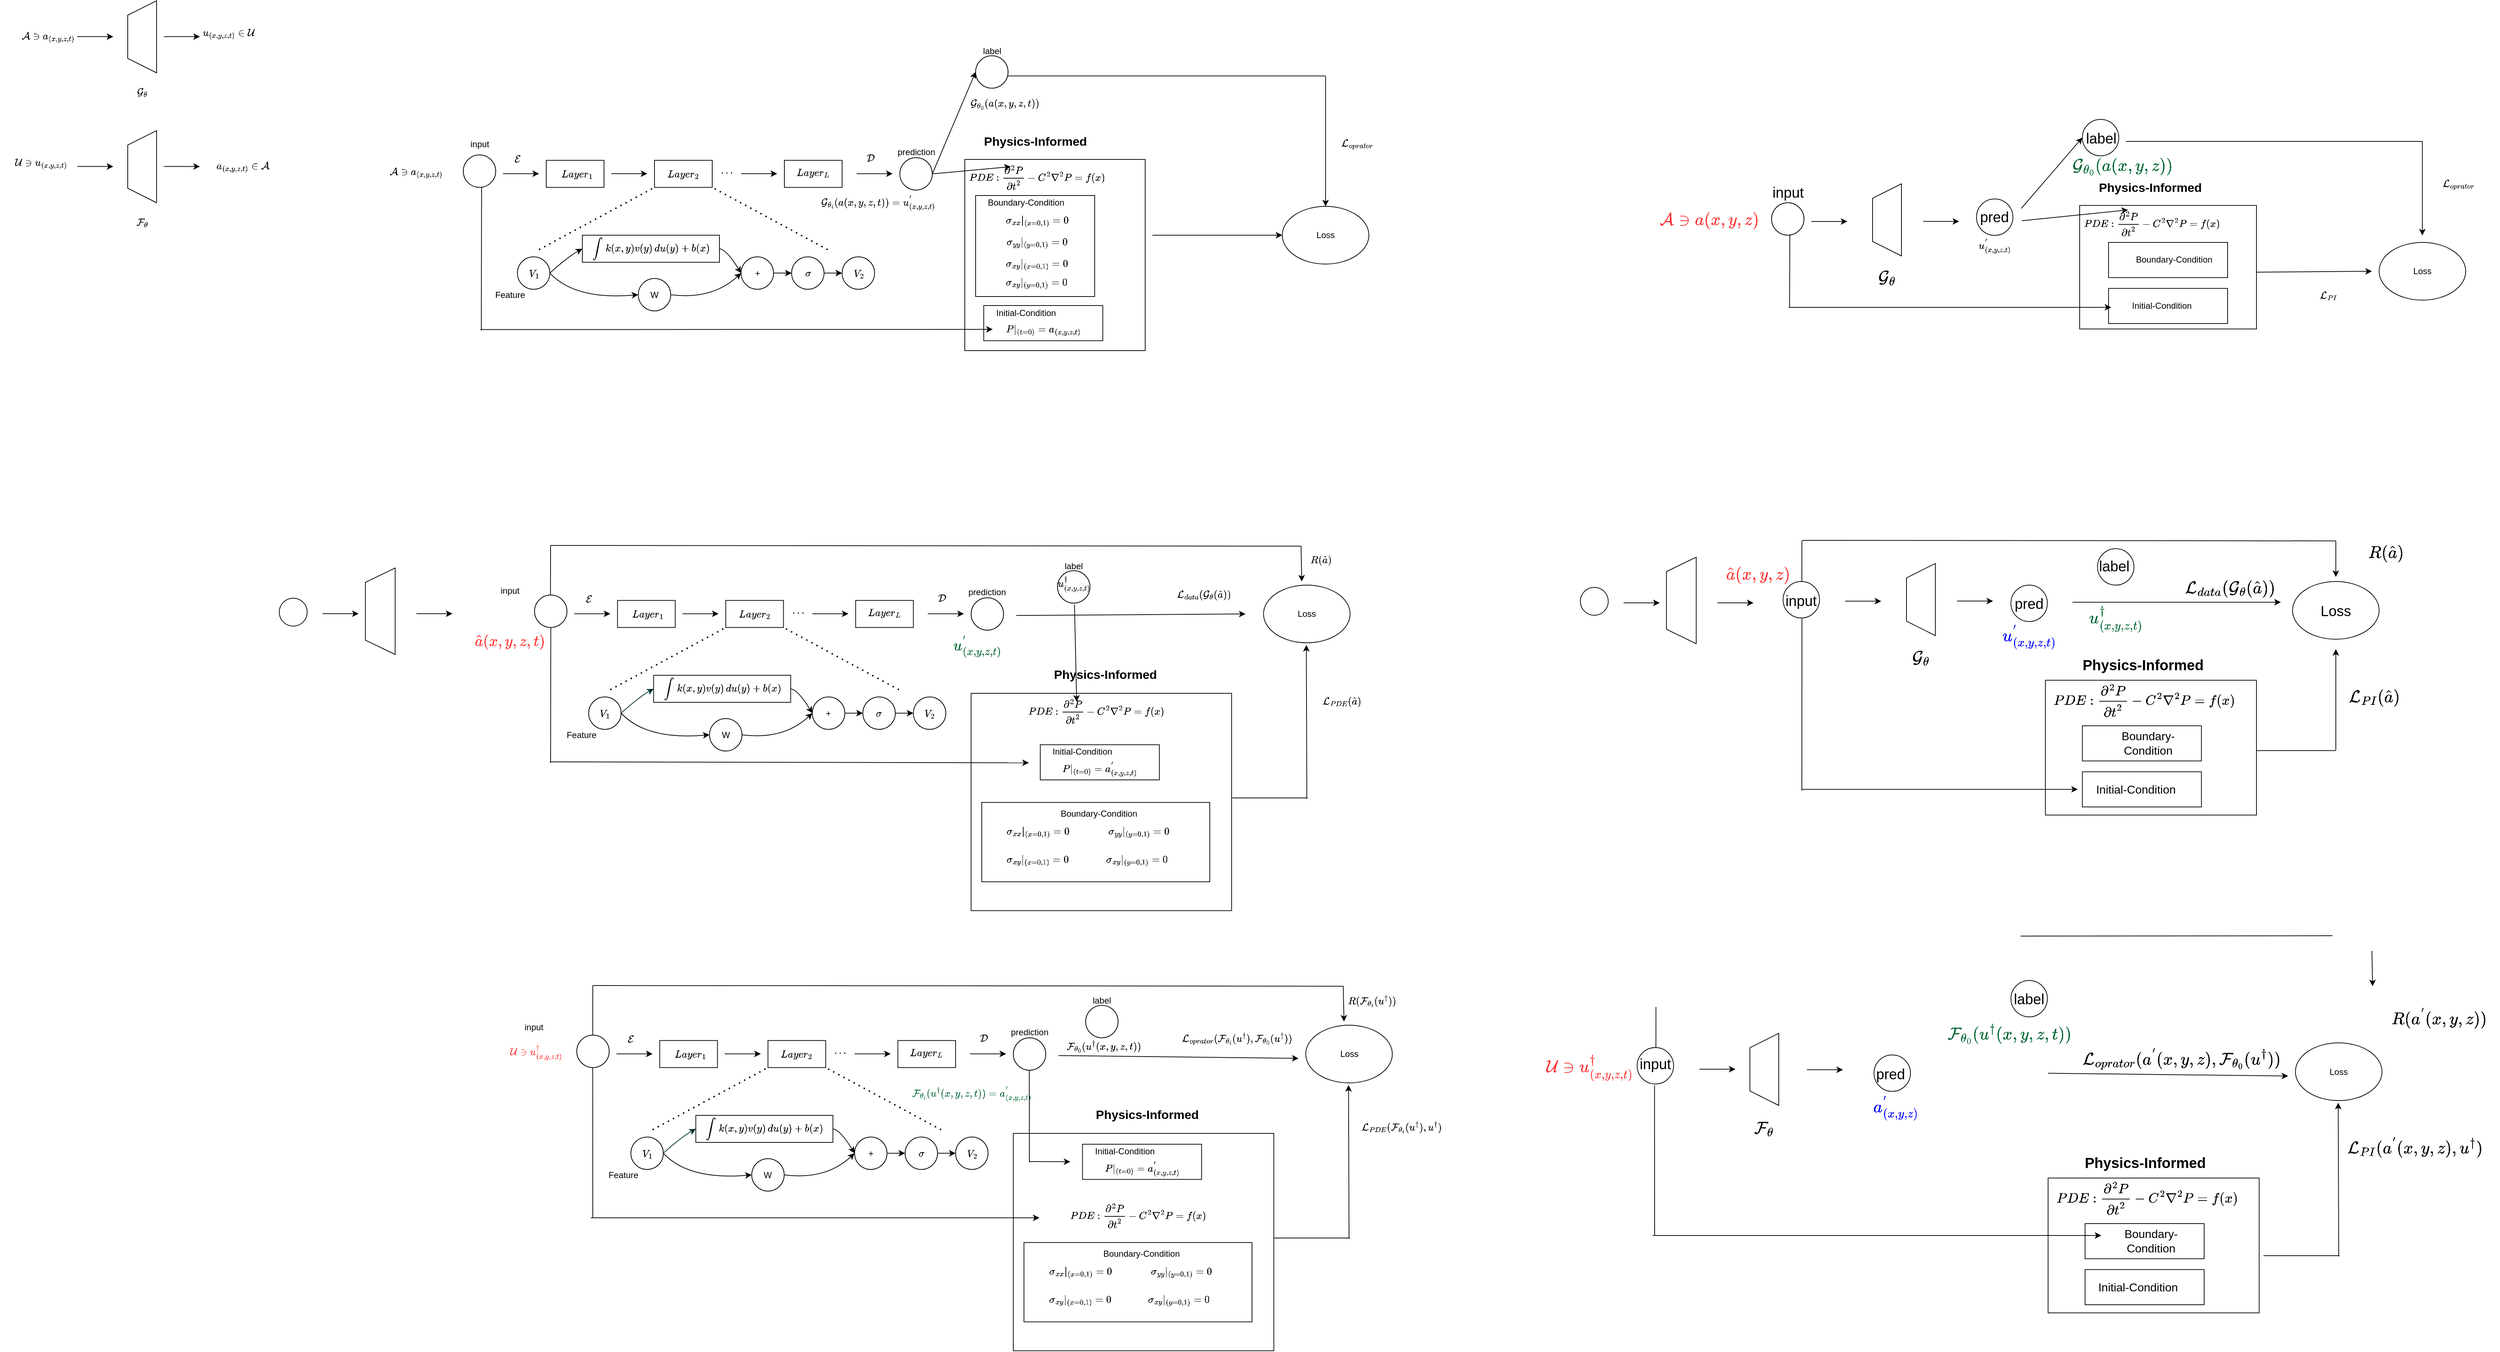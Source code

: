<mxfile version="20.6.0" type="github">
  <diagram id="NjW-yhsZ5i_trCQD1ym4" name="第 1 页">
    <mxGraphModel dx="2076" dy="1094" grid="0" gridSize="10" guides="1" tooltips="1" connect="1" arrows="1" fold="1" page="0" pageScale="1" pageWidth="827" pageHeight="1169" math="1" shadow="0">
      <root>
        <mxCell id="0" />
        <mxCell id="1" parent="0" />
        <mxCell id="87Ph22owlFa2kmHyDB1Y-264" value="" style="ellipse;whiteSpace=wrap;html=1;aspect=fixed;" vertex="1" parent="1">
          <mxGeometry x="2869.75" y="1463" width="50.5" height="50.5" as="geometry" />
        </mxCell>
        <mxCell id="87Ph22owlFa2kmHyDB1Y-263" value="" style="ellipse;whiteSpace=wrap;html=1;aspect=fixed;" vertex="1" parent="1">
          <mxGeometry x="2680" y="1566.25" width="50.5" height="50.5" as="geometry" />
        </mxCell>
        <mxCell id="87Ph22owlFa2kmHyDB1Y-175" value="" style="ellipse;whiteSpace=wrap;html=1;aspect=fixed;" vertex="1" parent="1">
          <mxGeometry x="2554" y="910" width="50.5" height="50.5" as="geometry" />
        </mxCell>
        <mxCell id="87Ph22owlFa2kmHyDB1Y-173" value="" style="ellipse;whiteSpace=wrap;html=1;aspect=fixed;" vertex="1" parent="1">
          <mxGeometry x="2989.75" y="864.5" width="50.5" height="50.5" as="geometry" />
        </mxCell>
        <mxCell id="87Ph22owlFa2kmHyDB1Y-171" value="" style="ellipse;whiteSpace=wrap;html=1;aspect=fixed;" vertex="1" parent="1">
          <mxGeometry x="2869.75" y="915" width="50.5" height="50.5" as="geometry" />
        </mxCell>
        <mxCell id="87Ph22owlFa2kmHyDB1Y-133" value="" style="ellipse;whiteSpace=wrap;html=1;fillColor=none;" vertex="1" parent="1">
          <mxGeometry x="3260" y="910" width="120" height="80" as="geometry" />
        </mxCell>
        <mxCell id="87Ph22owlFa2kmHyDB1Y-170" value="" style="ellipse;whiteSpace=wrap;html=1;aspect=fixed;" vertex="1" parent="1">
          <mxGeometry x="2822" y="379.75" width="50.5" height="50.5" as="geometry" />
        </mxCell>
        <mxCell id="87Ph22owlFa2kmHyDB1Y-159" value="" style="rounded=0;whiteSpace=wrap;html=1;fillColor=none;" vertex="1" parent="1">
          <mxGeometry x="2968.75" y="1110" width="165" height="48.75" as="geometry" />
        </mxCell>
        <mxCell id="FUlJ05SnASZW4XO25VSm-4" value="$$\mathcal{A} \ni \mathcal{a}_{(x,y,z,t)}$$" style="text;html=1;strokeColor=none;fillColor=none;align=center;verticalAlign=middle;whiteSpace=wrap;rounded=0;" parent="1" vertex="1">
          <mxGeometry x="120" y="140" width="60" height="30" as="geometry" />
        </mxCell>
        <mxCell id="FUlJ05SnASZW4XO25VSm-5" value="" style="endArrow=classic;html=1;rounded=0;" parent="1" edge="1">
          <mxGeometry width="50" height="50" relative="1" as="geometry">
            <mxPoint x="190" y="154.8" as="sourcePoint" />
            <mxPoint x="240" y="154.8" as="targetPoint" />
          </mxGeometry>
        </mxCell>
        <mxCell id="FUlJ05SnASZW4XO25VSm-7" value="" style="shape=trapezoid;perimeter=trapezoidPerimeter;whiteSpace=wrap;html=1;fixedSize=1;rotation=-90;" parent="1" vertex="1">
          <mxGeometry x="230" y="135" width="100" height="40" as="geometry" />
        </mxCell>
        <mxCell id="FUlJ05SnASZW4XO25VSm-8" value="&amp;nbsp;$$\mathcal{G}_{\theta}$$" style="text;html=1;strokeColor=none;fillColor=none;align=center;verticalAlign=middle;whiteSpace=wrap;rounded=0;" parent="1" vertex="1">
          <mxGeometry x="245" y="210" width="70" height="30" as="geometry" />
        </mxCell>
        <mxCell id="FUlJ05SnASZW4XO25VSm-9" value="" style="endArrow=classic;html=1;rounded=0;" parent="1" edge="1">
          <mxGeometry width="50" height="50" relative="1" as="geometry">
            <mxPoint x="310" y="154.8" as="sourcePoint" />
            <mxPoint x="360" y="154.8" as="targetPoint" />
          </mxGeometry>
        </mxCell>
        <mxCell id="FUlJ05SnASZW4XO25VSm-11" value="$$ \mathcal{u}_{(x,y,z,t)} \in \mathcal{U}$$" style="text;html=1;strokeColor=none;fillColor=none;align=center;verticalAlign=middle;whiteSpace=wrap;rounded=0;" parent="1" vertex="1">
          <mxGeometry x="370" y="135" width="60" height="30" as="geometry" />
        </mxCell>
        <mxCell id="FUlJ05SnASZW4XO25VSm-12" value="$$&amp;nbsp; \mathcal{a}_{(x,y,z,t)} \in\mathcal{A}&lt;br&gt;$$" style="text;html=1;strokeColor=none;fillColor=none;align=center;verticalAlign=middle;whiteSpace=wrap;rounded=0;" parent="1" vertex="1">
          <mxGeometry x="390" y="320" width="60" height="30" as="geometry" />
        </mxCell>
        <mxCell id="FUlJ05SnASZW4XO25VSm-13" value="" style="endArrow=classic;html=1;rounded=0;" parent="1" edge="1">
          <mxGeometry width="50" height="50" relative="1" as="geometry">
            <mxPoint x="190" y="334.8" as="sourcePoint" />
            <mxPoint x="240" y="334.8" as="targetPoint" />
          </mxGeometry>
        </mxCell>
        <mxCell id="FUlJ05SnASZW4XO25VSm-15" value="" style="shape=trapezoid;perimeter=trapezoidPerimeter;whiteSpace=wrap;html=1;fixedSize=1;rotation=-90;" parent="1" vertex="1">
          <mxGeometry x="230" y="315" width="100" height="40" as="geometry" />
        </mxCell>
        <mxCell id="FUlJ05SnASZW4XO25VSm-16" value="&amp;nbsp;$$\mathcal{F}_{\theta}$$" style="text;html=1;strokeColor=none;fillColor=none;align=center;verticalAlign=middle;whiteSpace=wrap;rounded=0;" parent="1" vertex="1">
          <mxGeometry x="245" y="390" width="70" height="30" as="geometry" />
        </mxCell>
        <mxCell id="FUlJ05SnASZW4XO25VSm-17" value="" style="endArrow=classic;html=1;rounded=0;" parent="1" edge="1">
          <mxGeometry width="50" height="50" relative="1" as="geometry">
            <mxPoint x="310" y="334.8" as="sourcePoint" />
            <mxPoint x="360" y="334.8" as="targetPoint" />
          </mxGeometry>
        </mxCell>
        <mxCell id="FUlJ05SnASZW4XO25VSm-19" value="$$&amp;nbsp;\mathcal{U} \ni&lt;br&gt;\mathcal{u}_{(x,y,z,t)} $$" style="text;html=1;strokeColor=none;fillColor=none;align=center;verticalAlign=middle;whiteSpace=wrap;rounded=0;" parent="1" vertex="1">
          <mxGeometry x="110" y="315" width="60" height="30" as="geometry" />
        </mxCell>
        <mxCell id="FUlJ05SnASZW4XO25VSm-532" value="" style="endArrow=classic;html=1;rounded=0;" parent="1" edge="1">
          <mxGeometry width="50" height="50" relative="1" as="geometry">
            <mxPoint x="937.25" y="1564.8" as="sourcePoint" />
            <mxPoint x="987.25" y="1564.8" as="targetPoint" />
          </mxGeometry>
        </mxCell>
        <mxCell id="FUlJ05SnASZW4XO25VSm-533" value="$$\mathcal{E}$$" style="text;html=1;strokeColor=none;fillColor=none;align=center;verticalAlign=middle;whiteSpace=wrap;rounded=0;" parent="1" vertex="1">
          <mxGeometry x="927.25" y="1530" width="60" height="30" as="geometry" />
        </mxCell>
        <mxCell id="FUlJ05SnASZW4XO25VSm-534" value="" style="endArrow=classic;html=1;rounded=0;" parent="1" edge="1">
          <mxGeometry width="50" height="50" relative="1" as="geometry">
            <mxPoint x="1427.25" y="1564.8" as="sourcePoint" />
            <mxPoint x="1477.25" y="1564.8" as="targetPoint" />
          </mxGeometry>
        </mxCell>
        <mxCell id="FUlJ05SnASZW4XO25VSm-535" value="$$\mathcal{D}$$" style="text;html=1;strokeColor=none;fillColor=none;align=center;verticalAlign=middle;whiteSpace=wrap;rounded=0;" parent="1" vertex="1">
          <mxGeometry x="1417.25" y="1530" width="60" height="25" as="geometry" />
        </mxCell>
        <mxCell id="FUlJ05SnASZW4XO25VSm-536" value="" style="rounded=0;whiteSpace=wrap;html=1;" parent="1" vertex="1">
          <mxGeometry x="997.25" y="1546.25" width="80" height="37.5" as="geometry" />
        </mxCell>
        <mxCell id="FUlJ05SnASZW4XO25VSm-537" value="" style="rounded=0;whiteSpace=wrap;html=1;" parent="1" vertex="1">
          <mxGeometry x="1147.25" y="1546.25" width="80" height="37.5" as="geometry" />
        </mxCell>
        <mxCell id="FUlJ05SnASZW4XO25VSm-538" value="" style="endArrow=classic;html=1;rounded=0;" parent="1" edge="1">
          <mxGeometry width="50" height="50" relative="1" as="geometry">
            <mxPoint x="1087.25" y="1564.76" as="sourcePoint" />
            <mxPoint x="1137.25" y="1564.76" as="targetPoint" />
          </mxGeometry>
        </mxCell>
        <mxCell id="FUlJ05SnASZW4XO25VSm-539" value="" style="rounded=0;whiteSpace=wrap;html=1;" parent="1" vertex="1">
          <mxGeometry x="1327.25" y="1546.25" width="80" height="37.5" as="geometry" />
        </mxCell>
        <mxCell id="FUlJ05SnASZW4XO25VSm-540" value="" style="endArrow=classic;html=1;rounded=0;" parent="1" edge="1">
          <mxGeometry width="50" height="50" relative="1" as="geometry">
            <mxPoint x="1267.25" y="1564.76" as="sourcePoint" />
            <mxPoint x="1317.25" y="1564.76" as="targetPoint" />
          </mxGeometry>
        </mxCell>
        <mxCell id="FUlJ05SnASZW4XO25VSm-541" value="$$\cdots$$" style="text;html=1;strokeColor=none;fillColor=none;align=center;verticalAlign=middle;whiteSpace=wrap;rounded=0;" parent="1" vertex="1">
          <mxGeometry x="1217.25" y="1550" width="60" height="25" as="geometry" />
        </mxCell>
        <mxCell id="FUlJ05SnASZW4XO25VSm-542" value="" style="endArrow=none;dashed=1;html=1;dashPattern=1 3;strokeWidth=2;rounded=0;" parent="1" edge="1">
          <mxGeometry width="50" height="50" relative="1" as="geometry">
            <mxPoint x="987.25" y="1670.0" as="sourcePoint" />
            <mxPoint x="1147.25" y="1583.75" as="targetPoint" />
          </mxGeometry>
        </mxCell>
        <mxCell id="FUlJ05SnASZW4XO25VSm-543" value="" style="endArrow=none;dashed=1;html=1;dashPattern=1 3;strokeWidth=2;rounded=0;" parent="1" edge="1">
          <mxGeometry width="50" height="50" relative="1" as="geometry">
            <mxPoint x="1387.25" y="1670.0" as="sourcePoint" />
            <mxPoint x="1227.25" y="1583.75" as="targetPoint" />
          </mxGeometry>
        </mxCell>
        <mxCell id="FUlJ05SnASZW4XO25VSm-544" value="" style="ellipse;whiteSpace=wrap;html=1;aspect=fixed;fillColor=none;" parent="1" vertex="1">
          <mxGeometry x="1487.25" y="1542.5" width="45" height="45" as="geometry" />
        </mxCell>
        <mxCell id="FUlJ05SnASZW4XO25VSm-545" value="" style="ellipse;whiteSpace=wrap;html=1;aspect=fixed;" parent="1" vertex="1">
          <mxGeometry x="882.25" y="1538.75" width="45" height="45" as="geometry" />
        </mxCell>
        <mxCell id="FUlJ05SnASZW4XO25VSm-546" value="$$V_{1}$$" style="text;html=1;strokeColor=none;fillColor=none;align=center;verticalAlign=middle;whiteSpace=wrap;rounded=0;" parent="1" vertex="1">
          <mxGeometry x="949.75" y="1687.5" width="60" height="30" as="geometry" />
        </mxCell>
        <mxCell id="FUlJ05SnASZW4XO25VSm-547" value="" style="ellipse;whiteSpace=wrap;html=1;aspect=fixed;fillColor=none;" parent="1" vertex="1">
          <mxGeometry x="957.25" y="1680" width="45" height="45" as="geometry" />
        </mxCell>
        <mxCell id="FUlJ05SnASZW4XO25VSm-548" value="Feature" style="text;html=1;strokeColor=none;fillColor=none;align=center;verticalAlign=middle;whiteSpace=wrap;rounded=0;" parent="1" vertex="1">
          <mxGeometry x="917.25" y="1717.5" width="60" height="30" as="geometry" />
        </mxCell>
        <mxCell id="FUlJ05SnASZW4XO25VSm-549" value="" style="rounded=0;whiteSpace=wrap;html=1;" parent="1" vertex="1">
          <mxGeometry x="1047.25" y="1650" width="190" height="37.5" as="geometry" />
        </mxCell>
        <mxCell id="FUlJ05SnASZW4XO25VSm-550" value="" style="ellipse;whiteSpace=wrap;html=1;aspect=fixed;" parent="1" vertex="1">
          <mxGeometry x="1124.75" y="1710" width="45" height="45" as="geometry" />
        </mxCell>
        <mxCell id="FUlJ05SnASZW4XO25VSm-551" value="" style="ellipse;whiteSpace=wrap;html=1;aspect=fixed;" parent="1" vertex="1">
          <mxGeometry x="1267.25" y="1680" width="45" height="45" as="geometry" />
        </mxCell>
        <mxCell id="FUlJ05SnASZW4XO25VSm-552" value="W" style="text;html=1;strokeColor=none;fillColor=none;align=center;verticalAlign=middle;whiteSpace=wrap;rounded=0;" parent="1" vertex="1">
          <mxGeometry x="1117.25" y="1717.5" width="60" height="30" as="geometry" />
        </mxCell>
        <mxCell id="FUlJ05SnASZW4XO25VSm-553" value="" style="ellipse;whiteSpace=wrap;html=1;aspect=fixed;" parent="1" vertex="1">
          <mxGeometry x="1337.25" y="1680" width="45" height="45" as="geometry" />
        </mxCell>
        <mxCell id="FUlJ05SnASZW4XO25VSm-554" value="" style="ellipse;whiteSpace=wrap;html=1;aspect=fixed;" parent="1" vertex="1">
          <mxGeometry x="1407.25" y="1680" width="45" height="45" as="geometry" />
        </mxCell>
        <mxCell id="FUlJ05SnASZW4XO25VSm-555" value="$$Layer_{1}$$" style="text;html=1;strokeColor=none;fillColor=none;align=center;verticalAlign=middle;whiteSpace=wrap;rounded=0;" parent="1" vertex="1">
          <mxGeometry x="1009.75" y="1550" width="60" height="30" as="geometry" />
        </mxCell>
        <mxCell id="FUlJ05SnASZW4XO25VSm-556" value="$$Layer_{2}$$" style="text;html=1;strokeColor=none;fillColor=none;align=center;verticalAlign=middle;whiteSpace=wrap;rounded=0;" parent="1" vertex="1">
          <mxGeometry x="1157.25" y="1550" width="60" height="30" as="geometry" />
        </mxCell>
        <mxCell id="FUlJ05SnASZW4XO25VSm-557" value="$$Layer_{L}$$" style="text;html=1;strokeColor=none;fillColor=none;align=center;verticalAlign=middle;whiteSpace=wrap;rounded=0;" parent="1" vertex="1">
          <mxGeometry x="1337.25" y="1547.5" width="60" height="30" as="geometry" />
        </mxCell>
        <mxCell id="FUlJ05SnASZW4XO25VSm-558" value="+" style="text;html=1;strokeColor=none;fillColor=none;align=center;verticalAlign=middle;whiteSpace=wrap;rounded=0;" parent="1" vertex="1">
          <mxGeometry x="1259.75" y="1687.5" width="60" height="30" as="geometry" />
        </mxCell>
        <mxCell id="FUlJ05SnASZW4XO25VSm-559" value="$$\sigma$$" style="text;html=1;strokeColor=none;fillColor=none;align=center;verticalAlign=middle;whiteSpace=wrap;rounded=0;" parent="1" vertex="1">
          <mxGeometry x="1329.75" y="1687.5" width="60" height="30" as="geometry" />
        </mxCell>
        <mxCell id="FUlJ05SnASZW4XO25VSm-560" value="$$V_{2}$$" style="text;html=1;strokeColor=none;fillColor=none;align=center;verticalAlign=middle;whiteSpace=wrap;rounded=0;" parent="1" vertex="1">
          <mxGeometry x="1399.75" y="1687.5" width="60" height="30" as="geometry" />
        </mxCell>
        <mxCell id="FUlJ05SnASZW4XO25VSm-561" value="" style="curved=1;endArrow=classic;html=1;rounded=0;exitX=1;exitY=0.5;exitDx=0;exitDy=0;entryX=0;entryY=0.5;entryDx=0;entryDy=0;strokeColor=#003333;" parent="1" source="FUlJ05SnASZW4XO25VSm-547" target="FUlJ05SnASZW4XO25VSm-549" edge="1">
          <mxGeometry width="50" height="50" relative="1" as="geometry">
            <mxPoint x="1017.25" y="1687.5" as="sourcePoint" />
            <mxPoint x="1052.25" y="1637.5" as="targetPoint" />
            <Array as="points">
              <mxPoint x="1027.25" y="1680" />
            </Array>
          </mxGeometry>
        </mxCell>
        <mxCell id="FUlJ05SnASZW4XO25VSm-562" value="" style="curved=1;endArrow=classic;html=1;rounded=0;exitX=1;exitY=0.5;exitDx=0;exitDy=0;entryX=0;entryY=0.5;entryDx=0;entryDy=0;strokeColor=#000000;" parent="1" source="FUlJ05SnASZW4XO25VSm-547" target="FUlJ05SnASZW4XO25VSm-550" edge="1">
          <mxGeometry width="50" height="50" relative="1" as="geometry">
            <mxPoint x="1012.25" y="1712.5" as="sourcePoint" />
            <mxPoint x="1097.25" y="1740" as="targetPoint" />
            <Array as="points">
              <mxPoint x="1037.25" y="1740" />
            </Array>
          </mxGeometry>
        </mxCell>
        <mxCell id="FUlJ05SnASZW4XO25VSm-563" value="" style="curved=1;endArrow=classic;html=1;rounded=0;exitX=1;exitY=0.5;exitDx=0;exitDy=0;entryX=0;entryY=0.5;entryDx=0;entryDy=0;strokeColor=#000000;" parent="1" source="FUlJ05SnASZW4XO25VSm-550" target="FUlJ05SnASZW4XO25VSm-551" edge="1">
          <mxGeometry width="50" height="50" relative="1" as="geometry">
            <mxPoint x="1177.25" y="1730" as="sourcePoint" />
            <mxPoint x="1267.25" y="1740" as="targetPoint" />
            <Array as="points">
              <mxPoint x="1227.25" y="1740" />
            </Array>
          </mxGeometry>
        </mxCell>
        <mxCell id="FUlJ05SnASZW4XO25VSm-564" value="" style="curved=1;endArrow=classic;html=1;rounded=0;exitX=1;exitY=0.5;exitDx=0;exitDy=0;entryX=0;entryY=0.5;entryDx=0;entryDy=0;strokeColor=#000000;" parent="1" source="FUlJ05SnASZW4XO25VSm-549" target="FUlJ05SnASZW4XO25VSm-551" edge="1">
          <mxGeometry width="50" height="50" relative="1" as="geometry">
            <mxPoint x="1247.25" y="1660" as="sourcePoint" />
            <mxPoint x="1344.75" y="1630" as="targetPoint" />
            <Array as="points">
              <mxPoint x="1247.25" y="1670" />
            </Array>
          </mxGeometry>
        </mxCell>
        <mxCell id="FUlJ05SnASZW4XO25VSm-565" value="" style="endArrow=classic;html=1;rounded=0;exitX=1;exitY=0.5;exitDx=0;exitDy=0;entryX=0;entryY=0.5;entryDx=0;entryDy=0;" parent="1" source="FUlJ05SnASZW4XO25VSm-551" target="FUlJ05SnASZW4XO25VSm-553" edge="1">
          <mxGeometry width="50" height="50" relative="1" as="geometry">
            <mxPoint x="1277.25" y="1740" as="sourcePoint" />
            <mxPoint x="1317.25" y="1740" as="targetPoint" />
          </mxGeometry>
        </mxCell>
        <mxCell id="FUlJ05SnASZW4XO25VSm-566" value="" style="endArrow=classic;html=1;rounded=0;exitX=1;exitY=0.5;exitDx=0;exitDy=0;entryX=0;entryY=0.5;entryDx=0;entryDy=0;" parent="1" source="FUlJ05SnASZW4XO25VSm-553" target="FUlJ05SnASZW4XO25VSm-554" edge="1">
          <mxGeometry width="50" height="50" relative="1" as="geometry">
            <mxPoint x="1322.25" y="1712.5" as="sourcePoint" />
            <mxPoint x="1347.25" y="1712.5" as="targetPoint" />
          </mxGeometry>
        </mxCell>
        <mxCell id="FUlJ05SnASZW4XO25VSm-567" value="$$\int_{}^{} k(x,y)v(y)\,du(y)&amp;nbsp; +b(x)$$" style="text;html=1;strokeColor=none;fillColor=none;align=center;verticalAlign=middle;whiteSpace=wrap;rounded=0;" parent="1" vertex="1">
          <mxGeometry x="1056" y="1653.75" width="172.5" height="30" as="geometry" />
        </mxCell>
        <mxCell id="FUlJ05SnASZW4XO25VSm-568" value="prediction" style="text;html=1;strokeColor=none;fillColor=none;align=center;verticalAlign=middle;whiteSpace=wrap;rounded=0;" parent="1" vertex="1">
          <mxGeometry x="1479.75" y="1520" width="60" height="30" as="geometry" />
        </mxCell>
        <mxCell id="FUlJ05SnASZW4XO25VSm-569" value="input" style="text;html=1;strokeColor=none;fillColor=none;align=center;verticalAlign=middle;whiteSpace=wrap;rounded=0;" parent="1" vertex="1">
          <mxGeometry x="792.5" y="1512.5" width="60" height="30" as="geometry" />
        </mxCell>
        <mxCell id="FUlJ05SnASZW4XO25VSm-570" value="&lt;font style=&quot;font-size: 17px;&quot;&gt;&lt;b&gt;Physics-Informed&lt;/b&gt;&lt;/font&gt;" style="text;html=1;strokeColor=none;fillColor=none;align=center;verticalAlign=middle;whiteSpace=wrap;rounded=0;" parent="1" vertex="1">
          <mxGeometry x="1583.13" y="1625" width="180" height="50" as="geometry" />
        </mxCell>
        <mxCell id="FUlJ05SnASZW4XO25VSm-571" value="" style="rounded=0;whiteSpace=wrap;html=1;fillColor=none;" parent="1" vertex="1">
          <mxGeometry x="1487.25" y="1675" width="361" height="301.25" as="geometry" />
        </mxCell>
        <mxCell id="FUlJ05SnASZW4XO25VSm-572" value="$$PDE:\frac{{\partial&amp;nbsp;&lt;br&gt;}^2 P&amp;nbsp; }{{\partial t}^{2}} - C^2 {\nabla}^{2} P =f(x)$$" style="text;html=1;strokeColor=none;fillColor=none;align=center;verticalAlign=middle;whiteSpace=wrap;rounded=0;" parent="1" vertex="1">
          <mxGeometry x="1590" y="1774" width="140" height="30" as="geometry" />
        </mxCell>
        <mxCell id="FUlJ05SnASZW4XO25VSm-573" value="$$\sigma_{xx}|_{(x=0,1)} =0$$" style="text;html=1;strokeColor=none;fillColor=none;align=center;verticalAlign=middle;whiteSpace=wrap;rounded=0;" parent="1" vertex="1">
          <mxGeometry x="1509.5" y="1851.88" width="140" height="30" as="geometry" />
        </mxCell>
        <mxCell id="FUlJ05SnASZW4XO25VSm-574" value="$$\sigma_{xy}|_{(x=0,1)} =0$$" style="text;html=1;strokeColor=none;fillColor=none;align=center;verticalAlign=middle;whiteSpace=wrap;rounded=0;" parent="1" vertex="1">
          <mxGeometry x="1509.5" y="1890.63" width="140" height="30" as="geometry" />
        </mxCell>
        <mxCell id="FUlJ05SnASZW4XO25VSm-575" value="$$\sigma_{yy}|_{(y=0,1)} =0$$" style="text;html=1;strokeColor=none;fillColor=none;align=center;verticalAlign=middle;whiteSpace=wrap;rounded=0;" parent="1" vertex="1">
          <mxGeometry x="1649.5" y="1851.88" width="140" height="30" as="geometry" />
        </mxCell>
        <mxCell id="FUlJ05SnASZW4XO25VSm-576" value="$$\sigma_{xy}|_{(y=0,1)} =0$$" style="text;html=1;strokeColor=none;fillColor=none;align=center;verticalAlign=middle;whiteSpace=wrap;rounded=0;" parent="1" vertex="1">
          <mxGeometry x="1647" y="1890.63" width="140" height="30" as="geometry" />
        </mxCell>
        <mxCell id="FUlJ05SnASZW4XO25VSm-577" value="" style="rounded=0;whiteSpace=wrap;html=1;fillColor=none;" parent="1" vertex="1">
          <mxGeometry x="1502" y="1826.25" width="316" height="110" as="geometry" />
        </mxCell>
        <mxCell id="FUlJ05SnASZW4XO25VSm-578" value="Boundary-Condition" style="text;html=1;strokeColor=none;fillColor=none;align=center;verticalAlign=middle;whiteSpace=wrap;rounded=0;" parent="1" vertex="1">
          <mxGeometry x="1594.5" y="1831.88" width="140" height="20" as="geometry" />
        </mxCell>
        <mxCell id="FUlJ05SnASZW4XO25VSm-579" value="" style="endArrow=classic;html=1;rounded=0;fontSize=17;endFill=1;" parent="1" edge="1">
          <mxGeometry width="50" height="50" relative="1" as="geometry">
            <mxPoint x="1549.75" y="1567.08" as="sourcePoint" />
            <mxPoint x="1882.5" y="1571" as="targetPoint" />
          </mxGeometry>
        </mxCell>
        <mxCell id="FUlJ05SnASZW4XO25VSm-580" value="" style="ellipse;whiteSpace=wrap;html=1;aspect=fixed;" parent="1" vertex="1">
          <mxGeometry x="1587.5" y="1497.5" width="45" height="45" as="geometry" />
        </mxCell>
        <mxCell id="FUlJ05SnASZW4XO25VSm-581" value="label" style="text;html=1;strokeColor=none;fillColor=none;align=center;verticalAlign=middle;whiteSpace=wrap;rounded=0;" parent="1" vertex="1">
          <mxGeometry x="1580" y="1476.25" width="60" height="30" as="geometry" />
        </mxCell>
        <mxCell id="FUlJ05SnASZW4XO25VSm-582" value="" style="rounded=0;whiteSpace=wrap;html=1;fillColor=none;" parent="1" vertex="1">
          <mxGeometry x="1583.13" y="1690" width="165" height="48.75" as="geometry" />
        </mxCell>
        <mxCell id="FUlJ05SnASZW4XO25VSm-583" value="Initial-Condition" style="text;html=1;strokeColor=none;fillColor=none;align=center;verticalAlign=middle;whiteSpace=wrap;rounded=0;" parent="1" vertex="1">
          <mxGeometry x="1571.88" y="1690" width="140" height="20" as="geometry" />
        </mxCell>
        <mxCell id="FUlJ05SnASZW4XO25VSm-584" value="$$P|_{(t=0)} =\mathcal{a}_{(x,y,z,t)}^{&#39;}&lt;br&gt;$$" style="text;html=1;strokeColor=none;fillColor=none;align=center;verticalAlign=middle;whiteSpace=wrap;rounded=0;" parent="1" vertex="1">
          <mxGeometry x="1595.63" y="1708.75" width="140" height="30" as="geometry" />
        </mxCell>
        <mxCell id="FUlJ05SnASZW4XO25VSm-585" value="Loss" style="text;html=1;strokeColor=none;fillColor=none;align=center;verticalAlign=middle;whiteSpace=wrap;rounded=0;" parent="1" vertex="1">
          <mxGeometry x="1922.5" y="1550" width="60" height="30" as="geometry" />
        </mxCell>
        <mxCell id="FUlJ05SnASZW4XO25VSm-586" value="" style="ellipse;whiteSpace=wrap;html=1;fillColor=none;" parent="1" vertex="1">
          <mxGeometry x="1892.5" y="1525" width="120" height="80" as="geometry" />
        </mxCell>
        <mxCell id="FUlJ05SnASZW4XO25VSm-587" value="" style="endArrow=classic;html=1;rounded=0;strokeColor=#000000;fontSize=18;fontColor=#006633;" parent="1" edge="1">
          <mxGeometry width="50" height="50" relative="1" as="geometry">
            <mxPoint x="1509.5" y="1714.03" as="sourcePoint" />
            <mxPoint x="1566.25" y="1714.33" as="targetPoint" />
          </mxGeometry>
        </mxCell>
        <mxCell id="FUlJ05SnASZW4XO25VSm-588" value="" style="endArrow=none;html=1;rounded=0;strokeColor=#000000;fontSize=18;fontColor=#006633;endFill=0;" parent="1" edge="1">
          <mxGeometry width="50" height="50" relative="1" as="geometry">
            <mxPoint x="1509.4" y="1587.5" as="sourcePoint" />
            <mxPoint x="1509.5" y="1715" as="targetPoint" />
          </mxGeometry>
        </mxCell>
        <mxCell id="FUlJ05SnASZW4XO25VSm-589" value="" style="endArrow=none;html=1;rounded=0;strokeColor=#000000;fontSize=18;fontColor=#006633;endFill=0;" parent="1" edge="1">
          <mxGeometry width="50" height="50" relative="1" as="geometry">
            <mxPoint x="1848.25" y="1820.0" as="sourcePoint" />
            <mxPoint x="1953.5" y="1820.0" as="targetPoint" />
          </mxGeometry>
        </mxCell>
        <mxCell id="FUlJ05SnASZW4XO25VSm-590" value="" style="endArrow=classic;html=1;rounded=0;strokeColor=#000000;fontSize=18;fontColor=#006633;" parent="1" edge="1">
          <mxGeometry width="50" height="50" relative="1" as="geometry">
            <mxPoint x="1952.5" y="1821" as="sourcePoint" />
            <mxPoint x="1951.79" y="1608.0" as="targetPoint" />
          </mxGeometry>
        </mxCell>
        <mxCell id="FUlJ05SnASZW4XO25VSm-591" value="" style="endArrow=none;html=1;rounded=0;strokeColor=#000000;fontSize=18;fontColor=#006633;endFill=0;" parent="1" edge="1">
          <mxGeometry width="50" height="50" relative="1" as="geometry">
            <mxPoint x="904.5" y="1470.0" as="sourcePoint" />
            <mxPoint x="904.35" y="1538.75" as="targetPoint" />
          </mxGeometry>
        </mxCell>
        <mxCell id="FUlJ05SnASZW4XO25VSm-592" value="" style="endArrow=none;html=1;rounded=0;strokeColor=#000000;fontSize=18;fontColor=#006633;endFill=0;" parent="1" edge="1">
          <mxGeometry width="50" height="50" relative="1" as="geometry">
            <mxPoint x="904.5" y="1470.0" as="sourcePoint" />
            <mxPoint x="1944.87" y="1471" as="targetPoint" />
          </mxGeometry>
        </mxCell>
        <mxCell id="FUlJ05SnASZW4XO25VSm-593" value="" style="endArrow=classic;html=1;rounded=0;strokeColor=#000000;fontSize=18;fontColor=#006633;" parent="1" edge="1">
          <mxGeometry width="50" height="50" relative="1" as="geometry">
            <mxPoint x="1944.5" y="1471" as="sourcePoint" />
            <mxPoint x="1945.5" y="1520.0" as="targetPoint" />
          </mxGeometry>
        </mxCell>
        <mxCell id="FUlJ05SnASZW4XO25VSm-594" value="$$&amp;nbsp;\mathcal{U} \ni&lt;br&gt;\mathcal{u}_{(x,y,z,t)} ^{\dagger}$$" style="text;html=1;strokeColor=none;fillColor=none;align=center;verticalAlign=middle;whiteSpace=wrap;rounded=0;fontColor=#FF3333;" parent="1" vertex="1">
          <mxGeometry x="795.5" y="1547.5" width="60" height="30" as="geometry" />
        </mxCell>
        <mxCell id="FUlJ05SnASZW4XO25VSm-595" value="$$&amp;nbsp; \mathcal{F}_{\theta_{i}}(u^{\dagger}(x,y,z,t))=\mathcal{a}_{(x,y,z,t)}^{&#39;}&lt;br&gt;$$" style="text;html=1;strokeColor=none;fillColor=none;align=center;verticalAlign=middle;whiteSpace=wrap;rounded=0;fontColor=#006633;" parent="1" vertex="1">
          <mxGeometry x="1399.75" y="1605" width="60" height="30" as="geometry" />
        </mxCell>
        <mxCell id="FUlJ05SnASZW4XO25VSm-596" value="" style="endArrow=none;html=1;rounded=0;strokeColor=#000000;fontSize=18;fontColor=#006633;endFill=0;" parent="1" edge="1">
          <mxGeometry width="50" height="50" relative="1" as="geometry">
            <mxPoint x="904.33" y="1583.75" as="sourcePoint" />
            <mxPoint x="904.5" y="1792" as="targetPoint" />
          </mxGeometry>
        </mxCell>
        <mxCell id="FUlJ05SnASZW4XO25VSm-597" value="" style="endArrow=classic;html=1;rounded=0;strokeColor=#000000;fontSize=18;fontColor=#006633;" parent="1" edge="1">
          <mxGeometry width="50" height="50" relative="1" as="geometry">
            <mxPoint x="901.75" y="1792" as="sourcePoint" />
            <mxPoint x="1523.5" y="1792" as="targetPoint" />
          </mxGeometry>
        </mxCell>
        <mxCell id="FUlJ05SnASZW4XO25VSm-598" value="$$&amp;nbsp; \mathcal{F}_{\theta_{0}}(u^{\dagger}(x,y,z,t))&lt;br&gt;$$" style="text;html=1;strokeColor=none;fillColor=none;align=center;verticalAlign=middle;whiteSpace=wrap;rounded=0;" parent="1" vertex="1">
          <mxGeometry x="1583.13" y="1538.75" width="60" height="30" as="geometry" />
        </mxCell>
        <mxCell id="2TxUlRtvzBllhrkVPpMp-1" value="$$\mathcal{A} \ni \mathcal{a}_{(x,y,z,t)}$$" style="text;html=1;strokeColor=none;fillColor=none;align=center;verticalAlign=middle;whiteSpace=wrap;rounded=0;" parent="1" vertex="1">
          <mxGeometry x="630" y="327.5" width="60" height="30" as="geometry" />
        </mxCell>
        <mxCell id="2TxUlRtvzBllhrkVPpMp-2" value="" style="endArrow=classic;html=1;rounded=0;" parent="1" edge="1">
          <mxGeometry width="50" height="50" relative="1" as="geometry">
            <mxPoint x="780" y="344.8" as="sourcePoint" />
            <mxPoint x="830" y="344.8" as="targetPoint" />
          </mxGeometry>
        </mxCell>
        <mxCell id="2TxUlRtvzBllhrkVPpMp-3" value="$$\mathcal{E}$$" style="text;html=1;strokeColor=none;fillColor=none;align=center;verticalAlign=middle;whiteSpace=wrap;rounded=0;" parent="1" vertex="1">
          <mxGeometry x="770" y="310" width="60" height="30" as="geometry" />
        </mxCell>
        <mxCell id="2TxUlRtvzBllhrkVPpMp-4" value="" style="endArrow=classic;html=1;rounded=0;" parent="1" edge="1">
          <mxGeometry width="50" height="50" relative="1" as="geometry">
            <mxPoint x="1270" y="344.8" as="sourcePoint" />
            <mxPoint x="1320" y="344.8" as="targetPoint" />
          </mxGeometry>
        </mxCell>
        <mxCell id="2TxUlRtvzBllhrkVPpMp-5" value="$$\mathcal{D}$$" style="text;html=1;strokeColor=none;fillColor=none;align=center;verticalAlign=middle;whiteSpace=wrap;rounded=0;" parent="1" vertex="1">
          <mxGeometry x="1260" y="310" width="60" height="25" as="geometry" />
        </mxCell>
        <mxCell id="2TxUlRtvzBllhrkVPpMp-6" value="" style="rounded=0;whiteSpace=wrap;html=1;" parent="1" vertex="1">
          <mxGeometry x="840" y="326.25" width="80" height="37.5" as="geometry" />
        </mxCell>
        <mxCell id="2TxUlRtvzBllhrkVPpMp-7" value="$$ \mathcal{G}_{\theta_{i} }(a(x,y,z,t))=\mathcal{u}_{(x,y,z,t)}^{&#39;} $$" style="text;html=1;strokeColor=none;fillColor=none;align=center;verticalAlign=middle;whiteSpace=wrap;rounded=0;" parent="1" vertex="1">
          <mxGeometry x="1270" y="370" width="60" height="30" as="geometry" />
        </mxCell>
        <mxCell id="2TxUlRtvzBllhrkVPpMp-8" value="" style="rounded=0;whiteSpace=wrap;html=1;" parent="1" vertex="1">
          <mxGeometry x="990" y="326.25" width="80" height="37.5" as="geometry" />
        </mxCell>
        <mxCell id="2TxUlRtvzBllhrkVPpMp-9" value="" style="endArrow=classic;html=1;rounded=0;" parent="1" edge="1">
          <mxGeometry width="50" height="50" relative="1" as="geometry">
            <mxPoint x="930" y="344.76" as="sourcePoint" />
            <mxPoint x="980" y="344.76" as="targetPoint" />
          </mxGeometry>
        </mxCell>
        <mxCell id="2TxUlRtvzBllhrkVPpMp-10" value="" style="rounded=0;whiteSpace=wrap;html=1;" parent="1" vertex="1">
          <mxGeometry x="1170" y="326.25" width="80" height="37.5" as="geometry" />
        </mxCell>
        <mxCell id="2TxUlRtvzBllhrkVPpMp-11" value="" style="endArrow=classic;html=1;rounded=0;" parent="1" edge="1">
          <mxGeometry width="50" height="50" relative="1" as="geometry">
            <mxPoint x="1110" y="344.76" as="sourcePoint" />
            <mxPoint x="1160" y="344.76" as="targetPoint" />
          </mxGeometry>
        </mxCell>
        <mxCell id="2TxUlRtvzBllhrkVPpMp-12" value="$$\cdots$$" style="text;html=1;strokeColor=none;fillColor=none;align=center;verticalAlign=middle;whiteSpace=wrap;rounded=0;" parent="1" vertex="1">
          <mxGeometry x="1060" y="330" width="60" height="25" as="geometry" />
        </mxCell>
        <mxCell id="2TxUlRtvzBllhrkVPpMp-13" value="" style="endArrow=none;dashed=1;html=1;dashPattern=1 3;strokeWidth=2;rounded=0;" parent="1" edge="1">
          <mxGeometry width="50" height="50" relative="1" as="geometry">
            <mxPoint x="830" y="450" as="sourcePoint" />
            <mxPoint x="990" y="363.75" as="targetPoint" />
          </mxGeometry>
        </mxCell>
        <mxCell id="2TxUlRtvzBllhrkVPpMp-14" value="" style="endArrow=none;dashed=1;html=1;dashPattern=1 3;strokeWidth=2;rounded=0;" parent="1" edge="1">
          <mxGeometry width="50" height="50" relative="1" as="geometry">
            <mxPoint x="1230" y="450" as="sourcePoint" />
            <mxPoint x="1070" y="363.75" as="targetPoint" />
          </mxGeometry>
        </mxCell>
        <mxCell id="2TxUlRtvzBllhrkVPpMp-15" value="" style="ellipse;whiteSpace=wrap;html=1;aspect=fixed;fillColor=none;" parent="1" vertex="1">
          <mxGeometry x="1330" y="322.5" width="45" height="45" as="geometry" />
        </mxCell>
        <mxCell id="2TxUlRtvzBllhrkVPpMp-16" value="" style="ellipse;whiteSpace=wrap;html=1;aspect=fixed;" parent="1" vertex="1">
          <mxGeometry x="725" y="318.75" width="45" height="45" as="geometry" />
        </mxCell>
        <mxCell id="2TxUlRtvzBllhrkVPpMp-17" value="$$V_{1}$$" style="text;html=1;strokeColor=none;fillColor=none;align=center;verticalAlign=middle;whiteSpace=wrap;rounded=0;" parent="1" vertex="1">
          <mxGeometry x="792.5" y="467.5" width="60" height="30" as="geometry" />
        </mxCell>
        <mxCell id="2TxUlRtvzBllhrkVPpMp-18" value="" style="ellipse;whiteSpace=wrap;html=1;aspect=fixed;fillColor=none;" parent="1" vertex="1">
          <mxGeometry x="800" y="460" width="45" height="45" as="geometry" />
        </mxCell>
        <mxCell id="2TxUlRtvzBllhrkVPpMp-19" value="Feature" style="text;html=1;strokeColor=none;fillColor=none;align=center;verticalAlign=middle;whiteSpace=wrap;rounded=0;" parent="1" vertex="1">
          <mxGeometry x="760" y="497.5" width="60" height="30" as="geometry" />
        </mxCell>
        <mxCell id="2TxUlRtvzBllhrkVPpMp-20" value="" style="rounded=0;whiteSpace=wrap;html=1;" parent="1" vertex="1">
          <mxGeometry x="890" y="430" width="190" height="37.5" as="geometry" />
        </mxCell>
        <mxCell id="2TxUlRtvzBllhrkVPpMp-21" value="" style="ellipse;whiteSpace=wrap;html=1;aspect=fixed;" parent="1" vertex="1">
          <mxGeometry x="967.5" y="490" width="45" height="45" as="geometry" />
        </mxCell>
        <mxCell id="2TxUlRtvzBllhrkVPpMp-22" value="" style="ellipse;whiteSpace=wrap;html=1;aspect=fixed;" parent="1" vertex="1">
          <mxGeometry x="1110" y="460" width="45" height="45" as="geometry" />
        </mxCell>
        <mxCell id="2TxUlRtvzBllhrkVPpMp-23" value="W" style="text;html=1;strokeColor=none;fillColor=none;align=center;verticalAlign=middle;whiteSpace=wrap;rounded=0;" parent="1" vertex="1">
          <mxGeometry x="960" y="497.5" width="60" height="30" as="geometry" />
        </mxCell>
        <mxCell id="2TxUlRtvzBllhrkVPpMp-24" value="" style="ellipse;whiteSpace=wrap;html=1;aspect=fixed;" parent="1" vertex="1">
          <mxGeometry x="1180" y="460" width="45" height="45" as="geometry" />
        </mxCell>
        <mxCell id="2TxUlRtvzBllhrkVPpMp-25" value="" style="ellipse;whiteSpace=wrap;html=1;aspect=fixed;" parent="1" vertex="1">
          <mxGeometry x="1250" y="460" width="45" height="45" as="geometry" />
        </mxCell>
        <mxCell id="2TxUlRtvzBllhrkVPpMp-26" value="$$Layer_{1}$$" style="text;html=1;strokeColor=none;fillColor=none;align=center;verticalAlign=middle;whiteSpace=wrap;rounded=0;" parent="1" vertex="1">
          <mxGeometry x="852.5" y="330" width="60" height="30" as="geometry" />
        </mxCell>
        <mxCell id="2TxUlRtvzBllhrkVPpMp-27" value="$$Layer_{2}$$" style="text;html=1;strokeColor=none;fillColor=none;align=center;verticalAlign=middle;whiteSpace=wrap;rounded=0;" parent="1" vertex="1">
          <mxGeometry x="1000" y="330" width="60" height="30" as="geometry" />
        </mxCell>
        <mxCell id="2TxUlRtvzBllhrkVPpMp-28" value="$$Layer_{L}$$" style="text;html=1;strokeColor=none;fillColor=none;align=center;verticalAlign=middle;whiteSpace=wrap;rounded=0;" parent="1" vertex="1">
          <mxGeometry x="1180" y="327.5" width="60" height="30" as="geometry" />
        </mxCell>
        <mxCell id="2TxUlRtvzBllhrkVPpMp-29" value="+" style="text;html=1;strokeColor=none;fillColor=none;align=center;verticalAlign=middle;whiteSpace=wrap;rounded=0;" parent="1" vertex="1">
          <mxGeometry x="1102.5" y="467.5" width="60" height="30" as="geometry" />
        </mxCell>
        <mxCell id="2TxUlRtvzBllhrkVPpMp-30" value="$$\sigma$$" style="text;html=1;strokeColor=none;fillColor=none;align=center;verticalAlign=middle;whiteSpace=wrap;rounded=0;" parent="1" vertex="1">
          <mxGeometry x="1172.5" y="467.5" width="60" height="30" as="geometry" />
        </mxCell>
        <mxCell id="2TxUlRtvzBllhrkVPpMp-31" value="$$V_{2}$$" style="text;html=1;strokeColor=none;fillColor=none;align=center;verticalAlign=middle;whiteSpace=wrap;rounded=0;" parent="1" vertex="1">
          <mxGeometry x="1242.5" y="467.5" width="60" height="30" as="geometry" />
        </mxCell>
        <mxCell id="2TxUlRtvzBllhrkVPpMp-32" value="" style="curved=1;endArrow=classic;html=1;rounded=0;exitX=1;exitY=0.5;exitDx=0;exitDy=0;entryX=0;entryY=0.5;entryDx=0;entryDy=0;strokeColor=#000000;" parent="1" source="2TxUlRtvzBllhrkVPpMp-18" target="2TxUlRtvzBllhrkVPpMp-20" edge="1">
          <mxGeometry width="50" height="50" relative="1" as="geometry">
            <mxPoint x="860" y="467.5" as="sourcePoint" />
            <mxPoint x="895" y="417.5" as="targetPoint" />
            <Array as="points">
              <mxPoint x="870" y="460" />
            </Array>
          </mxGeometry>
        </mxCell>
        <mxCell id="2TxUlRtvzBllhrkVPpMp-33" value="" style="curved=1;endArrow=classic;html=1;rounded=0;exitX=1;exitY=0.5;exitDx=0;exitDy=0;entryX=0;entryY=0.5;entryDx=0;entryDy=0;strokeColor=#000000;" parent="1" source="2TxUlRtvzBllhrkVPpMp-18" target="2TxUlRtvzBllhrkVPpMp-21" edge="1">
          <mxGeometry width="50" height="50" relative="1" as="geometry">
            <mxPoint x="855.0" y="492.5" as="sourcePoint" />
            <mxPoint x="940" y="520" as="targetPoint" />
            <Array as="points">
              <mxPoint x="880" y="520" />
            </Array>
          </mxGeometry>
        </mxCell>
        <mxCell id="2TxUlRtvzBllhrkVPpMp-34" value="" style="curved=1;endArrow=classic;html=1;rounded=0;exitX=1;exitY=0.5;exitDx=0;exitDy=0;entryX=0;entryY=0.5;entryDx=0;entryDy=0;strokeColor=#000000;" parent="1" source="2TxUlRtvzBllhrkVPpMp-21" target="2TxUlRtvzBllhrkVPpMp-22" edge="1">
          <mxGeometry width="50" height="50" relative="1" as="geometry">
            <mxPoint x="1020.0" y="510" as="sourcePoint" />
            <mxPoint x="1110" y="520" as="targetPoint" />
            <Array as="points">
              <mxPoint x="1070" y="520" />
            </Array>
          </mxGeometry>
        </mxCell>
        <mxCell id="2TxUlRtvzBllhrkVPpMp-35" value="" style="curved=1;endArrow=classic;html=1;rounded=0;exitX=1;exitY=0.5;exitDx=0;exitDy=0;entryX=0;entryY=0.5;entryDx=0;entryDy=0;strokeColor=#000000;" parent="1" source="2TxUlRtvzBllhrkVPpMp-20" target="2TxUlRtvzBllhrkVPpMp-22" edge="1">
          <mxGeometry width="50" height="50" relative="1" as="geometry">
            <mxPoint x="1090.0" y="440" as="sourcePoint" />
            <mxPoint x="1187.5" y="410" as="targetPoint" />
            <Array as="points">
              <mxPoint x="1090" y="450" />
            </Array>
          </mxGeometry>
        </mxCell>
        <mxCell id="2TxUlRtvzBllhrkVPpMp-36" value="" style="endArrow=classic;html=1;rounded=0;exitX=1;exitY=0.5;exitDx=0;exitDy=0;entryX=0;entryY=0.5;entryDx=0;entryDy=0;" parent="1" source="2TxUlRtvzBllhrkVPpMp-22" target="2TxUlRtvzBllhrkVPpMp-24" edge="1">
          <mxGeometry width="50" height="50" relative="1" as="geometry">
            <mxPoint x="1120" y="520" as="sourcePoint" />
            <mxPoint x="1160" y="520" as="targetPoint" />
          </mxGeometry>
        </mxCell>
        <mxCell id="2TxUlRtvzBllhrkVPpMp-37" value="" style="endArrow=classic;html=1;rounded=0;exitX=1;exitY=0.5;exitDx=0;exitDy=0;entryX=0;entryY=0.5;entryDx=0;entryDy=0;" parent="1" source="2TxUlRtvzBllhrkVPpMp-24" target="2TxUlRtvzBllhrkVPpMp-25" edge="1">
          <mxGeometry width="50" height="50" relative="1" as="geometry">
            <mxPoint x="1165.0" y="492.5" as="sourcePoint" />
            <mxPoint x="1190.0" y="492.5" as="targetPoint" />
          </mxGeometry>
        </mxCell>
        <mxCell id="2TxUlRtvzBllhrkVPpMp-38" value="$$\int_{}^{} k(x,y)v(y)\,du(y)&amp;nbsp; +b(x)$$" style="text;html=1;strokeColor=none;fillColor=none;align=center;verticalAlign=middle;whiteSpace=wrap;rounded=0;" parent="1" vertex="1">
          <mxGeometry x="898.75" y="433.75" width="172.5" height="30" as="geometry" />
        </mxCell>
        <mxCell id="2TxUlRtvzBllhrkVPpMp-39" value="" style="endArrow=classic;html=1;rounded=0;exitX=1;exitY=0.5;exitDx=0;exitDy=0;entryX=0;entryY=0.5;entryDx=0;entryDy=0;" parent="1" source="2TxUlRtvzBllhrkVPpMp-15" target="2TxUlRtvzBllhrkVPpMp-57" edge="1">
          <mxGeometry width="50" height="50" relative="1" as="geometry">
            <mxPoint x="1430" y="350.0" as="sourcePoint" />
            <mxPoint x="1480" y="350.0" as="targetPoint" />
          </mxGeometry>
        </mxCell>
        <mxCell id="2TxUlRtvzBllhrkVPpMp-40" value="prediction" style="text;html=1;strokeColor=none;fillColor=none;align=center;verticalAlign=middle;whiteSpace=wrap;rounded=0;" parent="1" vertex="1">
          <mxGeometry x="1322.5" y="300" width="60" height="30" as="geometry" />
        </mxCell>
        <mxCell id="2TxUlRtvzBllhrkVPpMp-41" value="input" style="text;html=1;strokeColor=none;fillColor=none;align=center;verticalAlign=middle;whiteSpace=wrap;rounded=0;" parent="1" vertex="1">
          <mxGeometry x="717.5" y="288.75" width="60" height="30" as="geometry" />
        </mxCell>
        <mxCell id="2TxUlRtvzBllhrkVPpMp-42" value="" style="ellipse;whiteSpace=wrap;html=1;fillColor=none;" parent="1" vertex="1">
          <mxGeometry x="1860" y="390" width="120" height="80" as="geometry" />
        </mxCell>
        <mxCell id="2TxUlRtvzBllhrkVPpMp-43" value="Loss" style="text;html=1;strokeColor=none;fillColor=none;align=center;verticalAlign=middle;whiteSpace=wrap;rounded=0;" parent="1" vertex="1">
          <mxGeometry x="1890" y="415" width="60" height="30" as="geometry" />
        </mxCell>
        <mxCell id="2TxUlRtvzBllhrkVPpMp-44" value="" style="endArrow=classic;html=1;rounded=0;" parent="1" edge="1">
          <mxGeometry width="50" height="50" relative="1" as="geometry">
            <mxPoint x="1375" y="345" as="sourcePoint" />
            <mxPoint x="1483.75" y="335" as="targetPoint" />
          </mxGeometry>
        </mxCell>
        <mxCell id="2TxUlRtvzBllhrkVPpMp-45" value="&lt;font style=&quot;font-size: 17px;&quot;&gt;&lt;b&gt;Physics-Informed&lt;/b&gt;&lt;/font&gt;" style="text;html=1;strokeColor=none;fillColor=none;align=center;verticalAlign=middle;whiteSpace=wrap;rounded=0;" parent="1" vertex="1">
          <mxGeometry x="1427.5" y="276.25" width="180" height="50" as="geometry" />
        </mxCell>
        <mxCell id="2TxUlRtvzBllhrkVPpMp-46" value="" style="rounded=0;whiteSpace=wrap;html=1;fillColor=none;" parent="1" vertex="1">
          <mxGeometry x="1420" y="325" width="250" height="265" as="geometry" />
        </mxCell>
        <mxCell id="2TxUlRtvzBllhrkVPpMp-47" value="$$PDE:\frac{{\partial&amp;nbsp;&lt;br&gt;}^2 P&amp;nbsp; }{{\partial t}^{2}} - C^2 {\nabla}^{2} P =f(x)$$" style="text;html=1;strokeColor=none;fillColor=none;align=center;verticalAlign=middle;whiteSpace=wrap;rounded=0;" parent="1" vertex="1">
          <mxGeometry x="1450" y="335" width="140" height="30" as="geometry" />
        </mxCell>
        <mxCell id="2TxUlRtvzBllhrkVPpMp-48" value="$$\sigma_{xx}|_{(x=0,1)} =0$$" style="text;html=1;strokeColor=none;fillColor=none;align=center;verticalAlign=middle;whiteSpace=wrap;rounded=0;" parent="1" vertex="1">
          <mxGeometry x="1450" y="395" width="140" height="30" as="geometry" />
        </mxCell>
        <mxCell id="2TxUlRtvzBllhrkVPpMp-49" value="$$\sigma_{xy}|_{(x=0,1)} =0$$" style="text;html=1;strokeColor=none;fillColor=none;align=center;verticalAlign=middle;whiteSpace=wrap;rounded=0;" parent="1" vertex="1">
          <mxGeometry x="1450" y="455" width="140" height="30" as="geometry" />
        </mxCell>
        <mxCell id="2TxUlRtvzBllhrkVPpMp-50" value="$$\sigma_{yy}|_{(y=0,1)} =0$$" style="text;html=1;strokeColor=none;fillColor=none;align=center;verticalAlign=middle;whiteSpace=wrap;rounded=0;" parent="1" vertex="1">
          <mxGeometry x="1450" y="425" width="140" height="30" as="geometry" />
        </mxCell>
        <mxCell id="2TxUlRtvzBllhrkVPpMp-51" value="$$\sigma_{xy}|_{(y=0,1)} =0$$" style="text;html=1;strokeColor=none;fillColor=none;align=center;verticalAlign=middle;whiteSpace=wrap;rounded=0;" parent="1" vertex="1">
          <mxGeometry x="1450" y="481.25" width="140" height="30" as="geometry" />
        </mxCell>
        <mxCell id="2TxUlRtvzBllhrkVPpMp-52" value="" style="rounded=0;whiteSpace=wrap;html=1;fillColor=none;" parent="1" vertex="1">
          <mxGeometry x="1435" y="375" width="165" height="140" as="geometry" />
        </mxCell>
        <mxCell id="2TxUlRtvzBllhrkVPpMp-53" value="Boundary-Condition" style="text;html=1;strokeColor=none;fillColor=none;align=center;verticalAlign=middle;whiteSpace=wrap;rounded=0;" parent="1" vertex="1">
          <mxGeometry x="1435" y="375" width="140" height="20" as="geometry" />
        </mxCell>
        <mxCell id="2TxUlRtvzBllhrkVPpMp-54" value="" style="endArrow=classic;html=1;rounded=0;fontSize=17;entryX=0;entryY=0.5;entryDx=0;entryDy=0;" parent="1" target="2TxUlRtvzBllhrkVPpMp-42" edge="1">
          <mxGeometry width="50" height="50" relative="1" as="geometry">
            <mxPoint x="1680" y="430" as="sourcePoint" />
            <mxPoint x="1840" y="429.5" as="targetPoint" />
          </mxGeometry>
        </mxCell>
        <mxCell id="2TxUlRtvzBllhrkVPpMp-55" value="" style="endArrow=none;html=1;rounded=0;fontSize=17;endFill=0;" parent="1" edge="1">
          <mxGeometry width="50" height="50" relative="1" as="geometry">
            <mxPoint x="1470" y="209.29" as="sourcePoint" />
            <mxPoint x="1920" y="209.29" as="targetPoint" />
          </mxGeometry>
        </mxCell>
        <mxCell id="2TxUlRtvzBllhrkVPpMp-56" value="" style="endArrow=classic;html=1;rounded=0;fontSize=17;entryX=0.5;entryY=0;entryDx=0;entryDy=0;" parent="1" target="2TxUlRtvzBllhrkVPpMp-42" edge="1">
          <mxGeometry width="50" height="50" relative="1" as="geometry">
            <mxPoint x="1920" y="210" as="sourcePoint" />
            <mxPoint x="1919.47" y="362.5" as="targetPoint" />
          </mxGeometry>
        </mxCell>
        <mxCell id="2TxUlRtvzBllhrkVPpMp-57" value="" style="ellipse;whiteSpace=wrap;html=1;aspect=fixed;" parent="1" vertex="1">
          <mxGeometry x="1435" y="181.25" width="45" height="45" as="geometry" />
        </mxCell>
        <mxCell id="2TxUlRtvzBllhrkVPpMp-58" value="label" style="text;html=1;strokeColor=none;fillColor=none;align=center;verticalAlign=middle;whiteSpace=wrap;rounded=0;" parent="1" vertex="1">
          <mxGeometry x="1427.5" y="160" width="60" height="30" as="geometry" />
        </mxCell>
        <mxCell id="2TxUlRtvzBllhrkVPpMp-59" value="" style="endArrow=none;html=1;rounded=0;fontSize=17;endFill=0;" parent="1" edge="1">
          <mxGeometry width="50" height="50" relative="1" as="geometry">
            <mxPoint x="750.38" y="363.75" as="sourcePoint" />
            <mxPoint x="750" y="562" as="targetPoint" />
          </mxGeometry>
        </mxCell>
        <mxCell id="2TxUlRtvzBllhrkVPpMp-60" value="" style="rounded=0;whiteSpace=wrap;html=1;fillColor=none;" parent="1" vertex="1">
          <mxGeometry x="1446.25" y="527.5" width="165" height="48.75" as="geometry" />
        </mxCell>
        <mxCell id="2TxUlRtvzBllhrkVPpMp-61" value="Initial-Condition" style="text;html=1;strokeColor=none;fillColor=none;align=center;verticalAlign=middle;whiteSpace=wrap;rounded=0;" parent="1" vertex="1">
          <mxGeometry x="1435" y="527.5" width="140" height="20" as="geometry" />
        </mxCell>
        <mxCell id="2TxUlRtvzBllhrkVPpMp-62" value="$$P|_{(t=0)} =\mathcal{a}_{(x,y,z,t)}$$" style="text;html=1;strokeColor=none;fillColor=none;align=center;verticalAlign=middle;whiteSpace=wrap;rounded=0;" parent="1" vertex="1">
          <mxGeometry x="1458.75" y="546.25" width="140" height="30" as="geometry" />
        </mxCell>
        <mxCell id="2TxUlRtvzBllhrkVPpMp-63" value="" style="endArrow=classic;html=1;rounded=0;" parent="1" edge="1">
          <mxGeometry width="50" height="50" relative="1" as="geometry">
            <mxPoint x="748.75" y="560.79" as="sourcePoint" />
            <mxPoint x="1458.75" y="560.54" as="targetPoint" />
          </mxGeometry>
        </mxCell>
        <mxCell id="2TxUlRtvzBllhrkVPpMp-64" value="$$ \mathcal{G}_{\theta_{0} }(a(x,y,z,t)) $$" style="text;html=1;strokeColor=none;fillColor=none;align=center;verticalAlign=middle;whiteSpace=wrap;rounded=0;" parent="1" vertex="1">
          <mxGeometry x="1446.25" y="233" width="60" height="30" as="geometry" />
        </mxCell>
        <mxCell id="2TxUlRtvzBllhrkVPpMp-65" value="$$ \mathcal{L}_{oprator} $$" style="text;html=1;strokeColor=none;fillColor=none;align=center;verticalAlign=middle;whiteSpace=wrap;rounded=0;" parent="1" vertex="1">
          <mxGeometry x="1924" y="278.75" width="80" height="47.5" as="geometry" />
        </mxCell>
        <mxCell id="2TxUlRtvzBllhrkVPpMp-69" value="$$ \mathcal{L}_{PDE}(&amp;nbsp; &amp;nbsp;\mathcal{F}_{\theta_{i}}(u^{\dagger})&amp;nbsp; ,u^{\dagger}) $$" style="text;html=1;strokeColor=none;fillColor=none;align=center;verticalAlign=middle;whiteSpace=wrap;rounded=0;" parent="1" vertex="1">
          <mxGeometry x="1986" y="1642.5" width="80" height="47.5" as="geometry" />
        </mxCell>
        <mxCell id="2TxUlRtvzBllhrkVPpMp-70" value="$$ \mathcal{L}_{oprator}(&amp;nbsp; &amp;nbsp;\mathcal{F}_{\theta_{i}}(u^{\dagger})&amp;nbsp; ,\mathcal{F}_{\theta_{0}}(u^{\dagger})) $$" style="text;html=1;strokeColor=none;fillColor=none;align=center;verticalAlign=middle;whiteSpace=wrap;rounded=0;" parent="1" vertex="1">
          <mxGeometry x="1757" y="1518.75" width="80" height="47.5" as="geometry" />
        </mxCell>
        <mxCell id="2TxUlRtvzBllhrkVPpMp-71" value="$$ R(\mathcal{F}_{\theta_{i}}(u^{\dagger}))$$" style="text;html=1;strokeColor=none;fillColor=none;align=center;verticalAlign=middle;whiteSpace=wrap;rounded=0;" parent="1" vertex="1">
          <mxGeometry x="1944" y="1467.5" width="80" height="47.5" as="geometry" />
        </mxCell>
        <mxCell id="0GrAoxtTCyrXTs0-zoZf-1" value="" style="endArrow=classic;html=1;rounded=0;" parent="1" edge="1">
          <mxGeometry width="50" height="50" relative="1" as="geometry">
            <mxPoint x="878.75" y="954.8" as="sourcePoint" />
            <mxPoint x="928.75" y="954.8" as="targetPoint" />
          </mxGeometry>
        </mxCell>
        <mxCell id="0GrAoxtTCyrXTs0-zoZf-2" value="$$\mathcal{E}$$" style="text;html=1;strokeColor=none;fillColor=none;align=center;verticalAlign=middle;whiteSpace=wrap;rounded=0;" parent="1" vertex="1">
          <mxGeometry x="868.75" y="920" width="60" height="30" as="geometry" />
        </mxCell>
        <mxCell id="0GrAoxtTCyrXTs0-zoZf-3" value="" style="endArrow=classic;html=1;rounded=0;" parent="1" edge="1">
          <mxGeometry width="50" height="50" relative="1" as="geometry">
            <mxPoint x="1368.75" y="954.8" as="sourcePoint" />
            <mxPoint x="1418.75" y="954.8" as="targetPoint" />
          </mxGeometry>
        </mxCell>
        <mxCell id="0GrAoxtTCyrXTs0-zoZf-4" value="$$\mathcal{D}$$" style="text;html=1;strokeColor=none;fillColor=none;align=center;verticalAlign=middle;whiteSpace=wrap;rounded=0;" parent="1" vertex="1">
          <mxGeometry x="1358.75" y="920" width="60" height="25" as="geometry" />
        </mxCell>
        <mxCell id="0GrAoxtTCyrXTs0-zoZf-5" value="" style="rounded=0;whiteSpace=wrap;html=1;" parent="1" vertex="1">
          <mxGeometry x="938.75" y="936.25" width="80" height="37.5" as="geometry" />
        </mxCell>
        <mxCell id="0GrAoxtTCyrXTs0-zoZf-6" value="&lt;font color=&quot;#006633&quot; size=&quot;1&quot;&gt;&lt;b style=&quot;font-size: 18px;&quot;&gt;$$ \mathcal{u}_{(x,y,z,t)}^{&#39;} $$&lt;/b&gt;&lt;/font&gt;" style="text;html=1;strokeColor=none;fillColor=none;align=center;verticalAlign=middle;whiteSpace=wrap;rounded=0;" parent="1" vertex="1">
          <mxGeometry x="1393.75" y="985" width="87.5" height="30" as="geometry" />
        </mxCell>
        <mxCell id="0GrAoxtTCyrXTs0-zoZf-7" value="" style="rounded=0;whiteSpace=wrap;html=1;" parent="1" vertex="1">
          <mxGeometry x="1088.75" y="936.25" width="80" height="37.5" as="geometry" />
        </mxCell>
        <mxCell id="0GrAoxtTCyrXTs0-zoZf-8" value="" style="endArrow=classic;html=1;rounded=0;" parent="1" edge="1">
          <mxGeometry width="50" height="50" relative="1" as="geometry">
            <mxPoint x="1028.75" y="954.76" as="sourcePoint" />
            <mxPoint x="1078.75" y="954.76" as="targetPoint" />
          </mxGeometry>
        </mxCell>
        <mxCell id="0GrAoxtTCyrXTs0-zoZf-9" value="" style="rounded=0;whiteSpace=wrap;html=1;" parent="1" vertex="1">
          <mxGeometry x="1268.75" y="936.25" width="80" height="37.5" as="geometry" />
        </mxCell>
        <mxCell id="0GrAoxtTCyrXTs0-zoZf-10" value="" style="endArrow=classic;html=1;rounded=0;" parent="1" edge="1">
          <mxGeometry width="50" height="50" relative="1" as="geometry">
            <mxPoint x="1208.75" y="954.76" as="sourcePoint" />
            <mxPoint x="1258.75" y="954.76" as="targetPoint" />
          </mxGeometry>
        </mxCell>
        <mxCell id="0GrAoxtTCyrXTs0-zoZf-11" value="$$\cdots$$" style="text;html=1;strokeColor=none;fillColor=none;align=center;verticalAlign=middle;whiteSpace=wrap;rounded=0;" parent="1" vertex="1">
          <mxGeometry x="1158.75" y="940" width="60" height="25" as="geometry" />
        </mxCell>
        <mxCell id="0GrAoxtTCyrXTs0-zoZf-12" value="" style="endArrow=none;dashed=1;html=1;dashPattern=1 3;strokeWidth=2;rounded=0;" parent="1" edge="1">
          <mxGeometry width="50" height="50" relative="1" as="geometry">
            <mxPoint x="928.75" y="1060.0" as="sourcePoint" />
            <mxPoint x="1088.75" y="973.75" as="targetPoint" />
          </mxGeometry>
        </mxCell>
        <mxCell id="0GrAoxtTCyrXTs0-zoZf-13" value="" style="endArrow=none;dashed=1;html=1;dashPattern=1 3;strokeWidth=2;rounded=0;" parent="1" edge="1">
          <mxGeometry width="50" height="50" relative="1" as="geometry">
            <mxPoint x="1328.75" y="1060.0" as="sourcePoint" />
            <mxPoint x="1168.75" y="973.75" as="targetPoint" />
          </mxGeometry>
        </mxCell>
        <mxCell id="0GrAoxtTCyrXTs0-zoZf-14" value="" style="ellipse;whiteSpace=wrap;html=1;aspect=fixed;fillColor=none;" parent="1" vertex="1">
          <mxGeometry x="1428.75" y="932.5" width="45" height="45" as="geometry" />
        </mxCell>
        <mxCell id="0GrAoxtTCyrXTs0-zoZf-15" value="" style="ellipse;whiteSpace=wrap;html=1;aspect=fixed;" parent="1" vertex="1">
          <mxGeometry x="823.75" y="928.75" width="45" height="45" as="geometry" />
        </mxCell>
        <mxCell id="0GrAoxtTCyrXTs0-zoZf-16" value="$$V_{1}$$" style="text;html=1;strokeColor=none;fillColor=none;align=center;verticalAlign=middle;whiteSpace=wrap;rounded=0;" parent="1" vertex="1">
          <mxGeometry x="891.25" y="1077.5" width="60" height="30" as="geometry" />
        </mxCell>
        <mxCell id="0GrAoxtTCyrXTs0-zoZf-17" value="" style="ellipse;whiteSpace=wrap;html=1;aspect=fixed;fillColor=none;" parent="1" vertex="1">
          <mxGeometry x="898.75" y="1070" width="45" height="45" as="geometry" />
        </mxCell>
        <mxCell id="0GrAoxtTCyrXTs0-zoZf-18" value="Feature" style="text;html=1;strokeColor=none;fillColor=none;align=center;verticalAlign=middle;whiteSpace=wrap;rounded=0;" parent="1" vertex="1">
          <mxGeometry x="858.75" y="1107.5" width="60" height="30" as="geometry" />
        </mxCell>
        <mxCell id="0GrAoxtTCyrXTs0-zoZf-19" value="" style="rounded=0;whiteSpace=wrap;html=1;" parent="1" vertex="1">
          <mxGeometry x="988.75" y="1040" width="190" height="37.5" as="geometry" />
        </mxCell>
        <mxCell id="0GrAoxtTCyrXTs0-zoZf-20" value="" style="ellipse;whiteSpace=wrap;html=1;aspect=fixed;" parent="1" vertex="1">
          <mxGeometry x="1066.25" y="1100" width="45" height="45" as="geometry" />
        </mxCell>
        <mxCell id="0GrAoxtTCyrXTs0-zoZf-21" value="" style="ellipse;whiteSpace=wrap;html=1;aspect=fixed;" parent="1" vertex="1">
          <mxGeometry x="1208.75" y="1070" width="45" height="45" as="geometry" />
        </mxCell>
        <mxCell id="0GrAoxtTCyrXTs0-zoZf-22" value="W" style="text;html=1;strokeColor=none;fillColor=none;align=center;verticalAlign=middle;whiteSpace=wrap;rounded=0;" parent="1" vertex="1">
          <mxGeometry x="1058.75" y="1107.5" width="60" height="30" as="geometry" />
        </mxCell>
        <mxCell id="0GrAoxtTCyrXTs0-zoZf-23" value="" style="ellipse;whiteSpace=wrap;html=1;aspect=fixed;" parent="1" vertex="1">
          <mxGeometry x="1278.75" y="1070" width="45" height="45" as="geometry" />
        </mxCell>
        <mxCell id="0GrAoxtTCyrXTs0-zoZf-24" value="" style="ellipse;whiteSpace=wrap;html=1;aspect=fixed;" parent="1" vertex="1">
          <mxGeometry x="1348.75" y="1070" width="45" height="45" as="geometry" />
        </mxCell>
        <mxCell id="0GrAoxtTCyrXTs0-zoZf-25" value="$$Layer_{1}$$" style="text;html=1;strokeColor=none;fillColor=none;align=center;verticalAlign=middle;whiteSpace=wrap;rounded=0;" parent="1" vertex="1">
          <mxGeometry x="951.25" y="940" width="60" height="30" as="geometry" />
        </mxCell>
        <mxCell id="0GrAoxtTCyrXTs0-zoZf-26" value="$$Layer_{2}$$" style="text;html=1;strokeColor=none;fillColor=none;align=center;verticalAlign=middle;whiteSpace=wrap;rounded=0;" parent="1" vertex="1">
          <mxGeometry x="1098.75" y="940" width="60" height="30" as="geometry" />
        </mxCell>
        <mxCell id="0GrAoxtTCyrXTs0-zoZf-27" value="$$Layer_{L}$$" style="text;html=1;strokeColor=none;fillColor=none;align=center;verticalAlign=middle;whiteSpace=wrap;rounded=0;" parent="1" vertex="1">
          <mxGeometry x="1278.75" y="937.5" width="60" height="30" as="geometry" />
        </mxCell>
        <mxCell id="0GrAoxtTCyrXTs0-zoZf-28" value="+" style="text;html=1;strokeColor=none;fillColor=none;align=center;verticalAlign=middle;whiteSpace=wrap;rounded=0;" parent="1" vertex="1">
          <mxGeometry x="1201.25" y="1077.5" width="60" height="30" as="geometry" />
        </mxCell>
        <mxCell id="0GrAoxtTCyrXTs0-zoZf-29" value="$$\sigma$$" style="text;html=1;strokeColor=none;fillColor=none;align=center;verticalAlign=middle;whiteSpace=wrap;rounded=0;" parent="1" vertex="1">
          <mxGeometry x="1271.25" y="1077.5" width="60" height="30" as="geometry" />
        </mxCell>
        <mxCell id="0GrAoxtTCyrXTs0-zoZf-30" value="$$V_{2}$$" style="text;html=1;strokeColor=none;fillColor=none;align=center;verticalAlign=middle;whiteSpace=wrap;rounded=0;" parent="1" vertex="1">
          <mxGeometry x="1341.25" y="1077.5" width="60" height="30" as="geometry" />
        </mxCell>
        <mxCell id="0GrAoxtTCyrXTs0-zoZf-31" value="" style="curved=1;endArrow=classic;html=1;rounded=0;exitX=1;exitY=0.5;exitDx=0;exitDy=0;entryX=0;entryY=0.5;entryDx=0;entryDy=0;strokeColor=#003333;" parent="1" source="0GrAoxtTCyrXTs0-zoZf-17" target="0GrAoxtTCyrXTs0-zoZf-19" edge="1">
          <mxGeometry width="50" height="50" relative="1" as="geometry">
            <mxPoint x="958.75" y="1077.5" as="sourcePoint" />
            <mxPoint x="993.75" y="1027.5" as="targetPoint" />
            <Array as="points">
              <mxPoint x="968.75" y="1070" />
            </Array>
          </mxGeometry>
        </mxCell>
        <mxCell id="0GrAoxtTCyrXTs0-zoZf-32" value="" style="curved=1;endArrow=classic;html=1;rounded=0;exitX=1;exitY=0.5;exitDx=0;exitDy=0;entryX=0;entryY=0.5;entryDx=0;entryDy=0;strokeColor=#000000;" parent="1" source="0GrAoxtTCyrXTs0-zoZf-17" target="0GrAoxtTCyrXTs0-zoZf-20" edge="1">
          <mxGeometry width="50" height="50" relative="1" as="geometry">
            <mxPoint x="953.75" y="1102.5" as="sourcePoint" />
            <mxPoint x="1038.75" y="1130" as="targetPoint" />
            <Array as="points">
              <mxPoint x="978.75" y="1130" />
            </Array>
          </mxGeometry>
        </mxCell>
        <mxCell id="0GrAoxtTCyrXTs0-zoZf-33" value="" style="curved=1;endArrow=classic;html=1;rounded=0;exitX=1;exitY=0.5;exitDx=0;exitDy=0;entryX=0;entryY=0.5;entryDx=0;entryDy=0;strokeColor=#000000;" parent="1" source="0GrAoxtTCyrXTs0-zoZf-20" target="0GrAoxtTCyrXTs0-zoZf-21" edge="1">
          <mxGeometry width="50" height="50" relative="1" as="geometry">
            <mxPoint x="1118.75" y="1120" as="sourcePoint" />
            <mxPoint x="1208.75" y="1130" as="targetPoint" />
            <Array as="points">
              <mxPoint x="1168.75" y="1130" />
            </Array>
          </mxGeometry>
        </mxCell>
        <mxCell id="0GrAoxtTCyrXTs0-zoZf-34" value="" style="curved=1;endArrow=classic;html=1;rounded=0;exitX=1;exitY=0.5;exitDx=0;exitDy=0;entryX=0;entryY=0.5;entryDx=0;entryDy=0;strokeColor=#000000;" parent="1" source="0GrAoxtTCyrXTs0-zoZf-19" target="0GrAoxtTCyrXTs0-zoZf-21" edge="1">
          <mxGeometry width="50" height="50" relative="1" as="geometry">
            <mxPoint x="1188.75" y="1050" as="sourcePoint" />
            <mxPoint x="1286.25" y="1020" as="targetPoint" />
            <Array as="points">
              <mxPoint x="1188.75" y="1060" />
            </Array>
          </mxGeometry>
        </mxCell>
        <mxCell id="0GrAoxtTCyrXTs0-zoZf-35" value="" style="endArrow=classic;html=1;rounded=0;exitX=1;exitY=0.5;exitDx=0;exitDy=0;entryX=0;entryY=0.5;entryDx=0;entryDy=0;" parent="1" source="0GrAoxtTCyrXTs0-zoZf-21" target="0GrAoxtTCyrXTs0-zoZf-23" edge="1">
          <mxGeometry width="50" height="50" relative="1" as="geometry">
            <mxPoint x="1218.75" y="1130" as="sourcePoint" />
            <mxPoint x="1258.75" y="1130" as="targetPoint" />
          </mxGeometry>
        </mxCell>
        <mxCell id="0GrAoxtTCyrXTs0-zoZf-36" value="" style="endArrow=classic;html=1;rounded=0;exitX=1;exitY=0.5;exitDx=0;exitDy=0;entryX=0;entryY=0.5;entryDx=0;entryDy=0;" parent="1" source="0GrAoxtTCyrXTs0-zoZf-23" target="0GrAoxtTCyrXTs0-zoZf-24" edge="1">
          <mxGeometry width="50" height="50" relative="1" as="geometry">
            <mxPoint x="1263.75" y="1102.5" as="sourcePoint" />
            <mxPoint x="1288.75" y="1102.5" as="targetPoint" />
          </mxGeometry>
        </mxCell>
        <mxCell id="0GrAoxtTCyrXTs0-zoZf-37" value="$$\int_{}^{} k(x,y)v(y)\,du(y)&amp;nbsp; +b(x)$$" style="text;html=1;strokeColor=none;fillColor=none;align=center;verticalAlign=middle;whiteSpace=wrap;rounded=0;" parent="1" vertex="1">
          <mxGeometry x="997.5" y="1043.75" width="172.5" height="30" as="geometry" />
        </mxCell>
        <mxCell id="0GrAoxtTCyrXTs0-zoZf-38" value="prediction" style="text;html=1;strokeColor=none;fillColor=none;align=center;verticalAlign=middle;whiteSpace=wrap;rounded=0;" parent="1" vertex="1">
          <mxGeometry x="1421.25" y="910" width="60" height="30" as="geometry" />
        </mxCell>
        <mxCell id="0GrAoxtTCyrXTs0-zoZf-39" value="input" style="text;html=1;strokeColor=none;fillColor=none;align=center;verticalAlign=middle;whiteSpace=wrap;rounded=0;" parent="1" vertex="1">
          <mxGeometry x="760" y="907.5" width="60" height="30" as="geometry" />
        </mxCell>
        <mxCell id="0GrAoxtTCyrXTs0-zoZf-40" value="&lt;font style=&quot;font-size: 17px;&quot;&gt;&lt;b&gt;Physics-Informed&lt;/b&gt;&lt;/font&gt;" style="text;html=1;strokeColor=none;fillColor=none;align=center;verticalAlign=middle;whiteSpace=wrap;rounded=0;" parent="1" vertex="1">
          <mxGeometry x="1524.63" y="1015" width="180" height="50" as="geometry" />
        </mxCell>
        <mxCell id="0GrAoxtTCyrXTs0-zoZf-41" value="" style="rounded=0;whiteSpace=wrap;html=1;fillColor=none;" parent="1" vertex="1">
          <mxGeometry x="1428.75" y="1065" width="361" height="301.25" as="geometry" />
        </mxCell>
        <mxCell id="0GrAoxtTCyrXTs0-zoZf-42" value="$$PDE:\frac{{\partial&amp;nbsp;&lt;br&gt;}^2 P&amp;nbsp; }{{\partial t}^{2}} - C^2 {\nabla}^{2} P =f(x)$$" style="text;html=1;strokeColor=none;fillColor=none;align=center;verticalAlign=middle;whiteSpace=wrap;rounded=0;" parent="1" vertex="1">
          <mxGeometry x="1531.5" y="1075" width="140" height="30" as="geometry" />
        </mxCell>
        <mxCell id="0GrAoxtTCyrXTs0-zoZf-43" value="$$\sigma_{xx}|_{(x=0,1)} =0$$" style="text;html=1;strokeColor=none;fillColor=none;align=center;verticalAlign=middle;whiteSpace=wrap;rounded=0;" parent="1" vertex="1">
          <mxGeometry x="1451" y="1241.88" width="140" height="30" as="geometry" />
        </mxCell>
        <mxCell id="0GrAoxtTCyrXTs0-zoZf-44" value="$$\sigma_{xy}|_{(x=0,1)} =0$$" style="text;html=1;strokeColor=none;fillColor=none;align=center;verticalAlign=middle;whiteSpace=wrap;rounded=0;" parent="1" vertex="1">
          <mxGeometry x="1451" y="1280.63" width="140" height="30" as="geometry" />
        </mxCell>
        <mxCell id="0GrAoxtTCyrXTs0-zoZf-45" value="$$\sigma_{yy}|_{(y=0,1)} =0$$" style="text;html=1;strokeColor=none;fillColor=none;align=center;verticalAlign=middle;whiteSpace=wrap;rounded=0;" parent="1" vertex="1">
          <mxGeometry x="1591" y="1241.88" width="140" height="30" as="geometry" />
        </mxCell>
        <mxCell id="0GrAoxtTCyrXTs0-zoZf-46" value="$$\sigma_{xy}|_{(y=0,1)} =0$$" style="text;html=1;strokeColor=none;fillColor=none;align=center;verticalAlign=middle;whiteSpace=wrap;rounded=0;" parent="1" vertex="1">
          <mxGeometry x="1588.5" y="1280.63" width="140" height="30" as="geometry" />
        </mxCell>
        <mxCell id="0GrAoxtTCyrXTs0-zoZf-47" value="" style="rounded=0;whiteSpace=wrap;html=1;fillColor=none;" parent="1" vertex="1">
          <mxGeometry x="1443.5" y="1216.25" width="316" height="110" as="geometry" />
        </mxCell>
        <mxCell id="0GrAoxtTCyrXTs0-zoZf-48" value="Boundary-Condition" style="text;html=1;strokeColor=none;fillColor=none;align=center;verticalAlign=middle;whiteSpace=wrap;rounded=0;" parent="1" vertex="1">
          <mxGeometry x="1536" y="1221.88" width="140" height="20" as="geometry" />
        </mxCell>
        <mxCell id="0GrAoxtTCyrXTs0-zoZf-49" value="" style="endArrow=classic;html=1;rounded=0;fontSize=17;endFill=1;" parent="1" edge="1">
          <mxGeometry width="50" height="50" relative="1" as="geometry">
            <mxPoint x="1491.25" y="957.08" as="sourcePoint" />
            <mxPoint x="1809.0" y="955.0" as="targetPoint" />
          </mxGeometry>
        </mxCell>
        <mxCell id="0GrAoxtTCyrXTs0-zoZf-50" value="" style="ellipse;whiteSpace=wrap;html=1;aspect=fixed;" parent="1" vertex="1">
          <mxGeometry x="1548.5" y="895" width="45" height="45" as="geometry" />
        </mxCell>
        <mxCell id="0GrAoxtTCyrXTs0-zoZf-51" value="label" style="text;html=1;strokeColor=none;fillColor=none;align=center;verticalAlign=middle;whiteSpace=wrap;rounded=0;" parent="1" vertex="1">
          <mxGeometry x="1541" y="873.75" width="60" height="30" as="geometry" />
        </mxCell>
        <mxCell id="0GrAoxtTCyrXTs0-zoZf-52" value="$$ \mathcal{u}_{(x,y,z,t)}^{\dagger}$$" style="text;html=1;strokeColor=none;fillColor=none;align=center;verticalAlign=middle;whiteSpace=wrap;rounded=0;" parent="1" vertex="1">
          <mxGeometry x="1541" y="895" width="60" height="38.75" as="geometry" />
        </mxCell>
        <mxCell id="0GrAoxtTCyrXTs0-zoZf-53" value="&lt;font style=&quot;font-size: 18px;&quot; color=&quot;#ff3333&quot;&gt;$$\hat{a}(x,y,z,t)$$&lt;/font&gt;" style="text;html=1;strokeColor=none;fillColor=none;align=center;verticalAlign=middle;whiteSpace=wrap;rounded=0;" parent="1" vertex="1">
          <mxGeometry x="760" y="977.5" width="60" height="30" as="geometry" />
        </mxCell>
        <mxCell id="0GrAoxtTCyrXTs0-zoZf-54" value="" style="rounded=0;whiteSpace=wrap;html=1;fillColor=none;" parent="1" vertex="1">
          <mxGeometry x="1524.63" y="1136.25" width="165" height="48.75" as="geometry" />
        </mxCell>
        <mxCell id="0GrAoxtTCyrXTs0-zoZf-55" value="Initial-Condition" style="text;html=1;strokeColor=none;fillColor=none;align=center;verticalAlign=middle;whiteSpace=wrap;rounded=0;" parent="1" vertex="1">
          <mxGeometry x="1513.38" y="1136.25" width="140" height="20" as="geometry" />
        </mxCell>
        <mxCell id="0GrAoxtTCyrXTs0-zoZf-56" value="$$P|_{(t=0)} =\mathcal{a}_{(x,y,z,t)}^{&#39;}&lt;br&gt;$$" style="text;html=1;strokeColor=none;fillColor=none;align=center;verticalAlign=middle;whiteSpace=wrap;rounded=0;" parent="1" vertex="1">
          <mxGeometry x="1537.13" y="1155" width="140" height="30" as="geometry" />
        </mxCell>
        <mxCell id="0GrAoxtTCyrXTs0-zoZf-57" value="Loss" style="text;html=1;strokeColor=none;fillColor=none;align=center;verticalAlign=middle;whiteSpace=wrap;rounded=0;" parent="1" vertex="1">
          <mxGeometry x="1864" y="940" width="60" height="30" as="geometry" />
        </mxCell>
        <mxCell id="0GrAoxtTCyrXTs0-zoZf-58" value="" style="ellipse;whiteSpace=wrap;html=1;fillColor=none;" parent="1" vertex="1">
          <mxGeometry x="1834" y="915" width="120" height="80" as="geometry" />
        </mxCell>
        <mxCell id="0GrAoxtTCyrXTs0-zoZf-59" value="" style="endArrow=classic;html=1;rounded=0;strokeColor=#000000;fontSize=18;fontColor=#006633;" parent="1" edge="1">
          <mxGeometry width="50" height="50" relative="1" as="geometry">
            <mxPoint x="845" y="1160" as="sourcePoint" />
            <mxPoint x="1508.75" y="1161.3" as="targetPoint" />
          </mxGeometry>
        </mxCell>
        <mxCell id="0GrAoxtTCyrXTs0-zoZf-60" value="" style="endArrow=none;html=1;rounded=0;strokeColor=#000000;fontSize=18;fontColor=#006633;endFill=0;" parent="1" edge="1">
          <mxGeometry width="50" height="50" relative="1" as="geometry">
            <mxPoint x="846.28" y="973.75" as="sourcePoint" />
            <mxPoint x="846.04" y="1161.25" as="targetPoint" />
          </mxGeometry>
        </mxCell>
        <mxCell id="0GrAoxtTCyrXTs0-zoZf-61" value="" style="endArrow=classic;html=1;rounded=0;strokeColor=#000000;fontSize=18;fontColor=#006633;entryX=0.311;entryY=0.053;entryDx=0;entryDy=0;entryPerimeter=0;" parent="1" target="0GrAoxtTCyrXTs0-zoZf-42" edge="1">
          <mxGeometry width="50" height="50" relative="1" as="geometry">
            <mxPoint x="1572" y="942.0" as="sourcePoint" />
            <mxPoint x="1542" y="1082" as="targetPoint" />
          </mxGeometry>
        </mxCell>
        <mxCell id="0GrAoxtTCyrXTs0-zoZf-62" value="" style="endArrow=none;html=1;rounded=0;strokeColor=#000000;fontSize=18;fontColor=#006633;endFill=0;" parent="1" edge="1">
          <mxGeometry width="50" height="50" relative="1" as="geometry">
            <mxPoint x="1789.75" y="1210" as="sourcePoint" />
            <mxPoint x="1895" y="1210" as="targetPoint" />
          </mxGeometry>
        </mxCell>
        <mxCell id="0GrAoxtTCyrXTs0-zoZf-63" value="" style="endArrow=classic;html=1;rounded=0;strokeColor=#000000;fontSize=18;fontColor=#006633;" parent="1" edge="1">
          <mxGeometry width="50" height="50" relative="1" as="geometry">
            <mxPoint x="1894.0" y="1211" as="sourcePoint" />
            <mxPoint x="1893.29" y="998" as="targetPoint" />
          </mxGeometry>
        </mxCell>
        <mxCell id="0GrAoxtTCyrXTs0-zoZf-64" value="" style="endArrow=none;html=1;rounded=0;strokeColor=#000000;fontSize=18;fontColor=#006633;endFill=0;" parent="1" edge="1">
          <mxGeometry width="50" height="50" relative="1" as="geometry">
            <mxPoint x="846" y="860.0" as="sourcePoint" />
            <mxPoint x="845.85" y="928.75" as="targetPoint" />
          </mxGeometry>
        </mxCell>
        <mxCell id="0GrAoxtTCyrXTs0-zoZf-65" value="" style="endArrow=none;html=1;rounded=0;strokeColor=#000000;fontSize=18;fontColor=#006633;endFill=0;" parent="1" edge="1">
          <mxGeometry width="50" height="50" relative="1" as="geometry">
            <mxPoint x="846" y="860.0" as="sourcePoint" />
            <mxPoint x="1886.37" y="861" as="targetPoint" />
          </mxGeometry>
        </mxCell>
        <mxCell id="0GrAoxtTCyrXTs0-zoZf-66" value="" style="endArrow=classic;html=1;rounded=0;strokeColor=#000000;fontSize=18;fontColor=#006633;" parent="1" edge="1">
          <mxGeometry width="50" height="50" relative="1" as="geometry">
            <mxPoint x="1886" y="861" as="sourcePoint" />
            <mxPoint x="1887" y="910.0" as="targetPoint" />
          </mxGeometry>
        </mxCell>
        <mxCell id="0GrAoxtTCyrXTs0-zoZf-67" value="$$ \mathcal{L}_{PDE}(\hat{a}) $$" style="text;html=1;strokeColor=none;fillColor=none;align=center;verticalAlign=middle;whiteSpace=wrap;rounded=0;" parent="1" vertex="1">
          <mxGeometry x="1902.5" y="1052.5" width="80" height="47.5" as="geometry" />
        </mxCell>
        <mxCell id="0GrAoxtTCyrXTs0-zoZf-68" value="$$ \mathcal{L}_{data}(\mathcal{G}_{\theta}(\hat{a})) $$" style="text;html=1;strokeColor=none;fillColor=none;align=center;verticalAlign=middle;whiteSpace=wrap;rounded=0;" parent="1" vertex="1">
          <mxGeometry x="1711.88" y="903.75" width="80" height="47.5" as="geometry" />
        </mxCell>
        <mxCell id="0GrAoxtTCyrXTs0-zoZf-69" value="$$ R(\hat&lt;br&gt;{a})$$" style="text;html=1;strokeColor=none;fillColor=none;align=center;verticalAlign=middle;whiteSpace=wrap;rounded=0;" parent="1" vertex="1">
          <mxGeometry x="1874" y="856.25" width="80" height="47.5" as="geometry" />
        </mxCell>
        <mxCell id="0GrAoxtTCyrXTs0-zoZf-70" value="" style="shape=trapezoid;perimeter=trapezoidPerimeter;whiteSpace=wrap;html=1;fixedSize=1;rotation=-90;" parent="1" vertex="1">
          <mxGeometry x="550" y="930.63" width="120" height="41.25" as="geometry" />
        </mxCell>
        <mxCell id="0GrAoxtTCyrXTs0-zoZf-71" value="" style="endArrow=classic;html=1;rounded=0;" parent="1" edge="1">
          <mxGeometry width="50" height="50" relative="1" as="geometry">
            <mxPoint x="660" y="954.66" as="sourcePoint" />
            <mxPoint x="710" y="954.66" as="targetPoint" />
          </mxGeometry>
        </mxCell>
        <mxCell id="0GrAoxtTCyrXTs0-zoZf-72" value="" style="ellipse;whiteSpace=wrap;html=1;aspect=fixed;" parent="1" vertex="1">
          <mxGeometry x="470" y="933.13" width="38.75" height="38.75" as="geometry" />
        </mxCell>
        <mxCell id="0GrAoxtTCyrXTs0-zoZf-73" value="" style="endArrow=classic;html=1;rounded=0;" parent="1" edge="1">
          <mxGeometry width="50" height="50" relative="1" as="geometry">
            <mxPoint x="530" y="954.66" as="sourcePoint" />
            <mxPoint x="580" y="954.66" as="targetPoint" />
          </mxGeometry>
        </mxCell>
        <mxCell id="87Ph22owlFa2kmHyDB1Y-1" value="&lt;font style=&quot;font-size: 20px;&quot; color=&quot;#ff3333&quot;&gt;$$\mathcal{A} \ni \mathcal{a}{(x,y,z)}$$&lt;/font&gt;" style="text;html=1;strokeColor=none;fillColor=none;align=center;verticalAlign=middle;whiteSpace=wrap;rounded=0;" vertex="1" parent="1">
          <mxGeometry x="2422" y="393.75" width="60" height="30" as="geometry" />
        </mxCell>
        <mxCell id="87Ph22owlFa2kmHyDB1Y-2" value="" style="endArrow=classic;html=1;rounded=0;" edge="1" parent="1">
          <mxGeometry width="50" height="50" relative="1" as="geometry">
            <mxPoint x="2593" y="411.05" as="sourcePoint" />
            <mxPoint x="2643" y="411.05" as="targetPoint" />
          </mxGeometry>
        </mxCell>
        <mxCell id="87Ph22owlFa2kmHyDB1Y-4" value="" style="endArrow=classic;html=1;rounded=0;" edge="1" parent="1">
          <mxGeometry width="50" height="50" relative="1" as="geometry">
            <mxPoint x="2748" y="410.85" as="sourcePoint" />
            <mxPoint x="2798" y="410.85" as="targetPoint" />
          </mxGeometry>
        </mxCell>
        <mxCell id="87Ph22owlFa2kmHyDB1Y-7" value="$$\mathcal{u}_{(x,y,z,t)}^{&#39;}&lt;br&gt;&amp;nbsp;$$" style="text;html=1;strokeColor=none;fillColor=none;align=center;verticalAlign=middle;whiteSpace=wrap;rounded=0;" vertex="1" parent="1">
          <mxGeometry x="2817.25" y="430" width="60" height="30" as="geometry" />
        </mxCell>
        <mxCell id="87Ph22owlFa2kmHyDB1Y-16" value="" style="ellipse;whiteSpace=wrap;html=1;aspect=fixed;" vertex="1" parent="1">
          <mxGeometry x="2538" y="385" width="45" height="45" as="geometry" />
        </mxCell>
        <mxCell id="87Ph22owlFa2kmHyDB1Y-39" value="" style="endArrow=classic;html=1;rounded=0;entryX=0;entryY=0.5;entryDx=0;entryDy=0;" edge="1" parent="1" target="87Ph22owlFa2kmHyDB1Y-57">
          <mxGeometry width="50" height="50" relative="1" as="geometry">
            <mxPoint x="2884" y="393" as="sourcePoint" />
            <mxPoint x="3293" y="416.25" as="targetPoint" />
          </mxGeometry>
        </mxCell>
        <mxCell id="87Ph22owlFa2kmHyDB1Y-40" value="&lt;font style=&quot;font-size: 20px;&quot;&gt;pred&lt;/font&gt;" style="text;html=1;strokeColor=none;fillColor=none;align=center;verticalAlign=middle;whiteSpace=wrap;rounded=0;" vertex="1" parent="1">
          <mxGeometry x="2817.25" y="388.75" width="60" height="30" as="geometry" />
        </mxCell>
        <mxCell id="87Ph22owlFa2kmHyDB1Y-41" value="&lt;font style=&quot;font-size: 20px;&quot;&gt;input&lt;/font&gt;" style="text;html=1;strokeColor=none;fillColor=none;align=center;verticalAlign=middle;whiteSpace=wrap;rounded=0;" vertex="1" parent="1">
          <mxGeometry x="2530.5" y="355" width="60" height="30" as="geometry" />
        </mxCell>
        <mxCell id="87Ph22owlFa2kmHyDB1Y-42" value="" style="ellipse;whiteSpace=wrap;html=1;fillColor=none;" vertex="1" parent="1">
          <mxGeometry x="3380" y="440" width="120" height="80" as="geometry" />
        </mxCell>
        <mxCell id="87Ph22owlFa2kmHyDB1Y-43" value="Loss" style="text;html=1;strokeColor=none;fillColor=none;align=center;verticalAlign=middle;whiteSpace=wrap;rounded=0;" vertex="1" parent="1">
          <mxGeometry x="3410" y="465" width="60" height="30" as="geometry" />
        </mxCell>
        <mxCell id="87Ph22owlFa2kmHyDB1Y-44" value="" style="endArrow=classic;html=1;rounded=0;" edge="1" parent="1">
          <mxGeometry width="50" height="50" relative="1" as="geometry">
            <mxPoint x="2885" y="410" as="sourcePoint" />
            <mxPoint x="3032" y="395" as="targetPoint" />
          </mxGeometry>
        </mxCell>
        <mxCell id="87Ph22owlFa2kmHyDB1Y-45" value="&lt;font style=&quot;font-size: 17px;&quot;&gt;&lt;b&gt;Physics-Informed&lt;/b&gt;&lt;/font&gt;" style="text;html=1;strokeColor=none;fillColor=none;align=center;verticalAlign=middle;whiteSpace=wrap;rounded=0;" vertex="1" parent="1">
          <mxGeometry x="2972.5" y="340" width="180" height="50" as="geometry" />
        </mxCell>
        <mxCell id="87Ph22owlFa2kmHyDB1Y-46" value="" style="rounded=0;whiteSpace=wrap;html=1;fillColor=none;" vertex="1" parent="1">
          <mxGeometry x="2965" y="388.75" width="245" height="171.25" as="geometry" />
        </mxCell>
        <mxCell id="87Ph22owlFa2kmHyDB1Y-47" value="$$PDE:\frac{{\partial&amp;nbsp;&lt;br&gt;}^2 P&amp;nbsp; }{{\partial t}^{2}} - C^2 {\nabla}^{2} P =f(x)$$" style="text;html=1;strokeColor=none;fillColor=none;align=center;verticalAlign=middle;whiteSpace=wrap;rounded=0;" vertex="1" parent="1">
          <mxGeometry x="2995" y="398.75" width="140" height="30" as="geometry" />
        </mxCell>
        <mxCell id="87Ph22owlFa2kmHyDB1Y-53" value="Boundary-Condition" style="text;html=1;strokeColor=none;fillColor=none;align=center;verticalAlign=middle;whiteSpace=wrap;rounded=0;" vertex="1" parent="1">
          <mxGeometry x="3026.25" y="454.38" width="140" height="20" as="geometry" />
        </mxCell>
        <mxCell id="87Ph22owlFa2kmHyDB1Y-54" value="" style="endArrow=classic;html=1;rounded=0;fontSize=17;" edge="1" parent="1">
          <mxGeometry width="50" height="50" relative="1" as="geometry">
            <mxPoint x="3210" y="481.25" as="sourcePoint" />
            <mxPoint x="3370" y="480" as="targetPoint" />
          </mxGeometry>
        </mxCell>
        <mxCell id="87Ph22owlFa2kmHyDB1Y-55" value="" style="endArrow=none;html=1;rounded=0;fontSize=17;endFill=0;" edge="1" parent="1">
          <mxGeometry width="50" height="50" relative="1" as="geometry">
            <mxPoint x="3029" y="300" as="sourcePoint" />
            <mxPoint x="3440" y="300" as="targetPoint" />
          </mxGeometry>
        </mxCell>
        <mxCell id="87Ph22owlFa2kmHyDB1Y-56" value="" style="endArrow=classic;html=1;rounded=0;fontSize=17;" edge="1" parent="1">
          <mxGeometry width="50" height="50" relative="1" as="geometry">
            <mxPoint x="3439.9" y="299.62" as="sourcePoint" />
            <mxPoint x="3439.9" y="430.37" as="targetPoint" />
          </mxGeometry>
        </mxCell>
        <mxCell id="87Ph22owlFa2kmHyDB1Y-57" value="" style="ellipse;whiteSpace=wrap;html=1;aspect=fixed;" vertex="1" parent="1">
          <mxGeometry x="2968.75" y="269.5" width="50.5" height="50.5" as="geometry" />
        </mxCell>
        <mxCell id="87Ph22owlFa2kmHyDB1Y-58" value="&lt;font style=&quot;font-size: 20px;&quot;&gt;label&lt;/font&gt;" style="text;html=1;strokeColor=none;fillColor=none;align=center;verticalAlign=middle;whiteSpace=wrap;rounded=0;" vertex="1" parent="1">
          <mxGeometry x="2965" y="280" width="60" height="30" as="geometry" />
        </mxCell>
        <mxCell id="87Ph22owlFa2kmHyDB1Y-59" value="" style="endArrow=none;html=1;rounded=0;fontSize=17;endFill=0;" edge="1" parent="1">
          <mxGeometry width="50" height="50" relative="1" as="geometry">
            <mxPoint x="2563.38" y="430" as="sourcePoint" />
            <mxPoint x="2563" y="530" as="targetPoint" />
          </mxGeometry>
        </mxCell>
        <mxCell id="87Ph22owlFa2kmHyDB1Y-60" value="" style="rounded=0;whiteSpace=wrap;html=1;fillColor=none;" vertex="1" parent="1">
          <mxGeometry x="3005" y="503.75" width="165" height="48.75" as="geometry" />
        </mxCell>
        <mxCell id="87Ph22owlFa2kmHyDB1Y-61" value="Initial-Condition" style="text;html=1;strokeColor=none;fillColor=none;align=center;verticalAlign=middle;whiteSpace=wrap;rounded=0;" vertex="1" parent="1">
          <mxGeometry x="3008.75" y="518.13" width="140" height="20" as="geometry" />
        </mxCell>
        <mxCell id="87Ph22owlFa2kmHyDB1Y-64" value="&lt;font color=&quot;#006633&quot; style=&quot;font-size: 20px;&quot;&gt;$$ \mathcal{G}_{\theta_{0} }(a(x,y,z)) $$&lt;/font&gt;" style="text;html=1;strokeColor=none;fillColor=none;align=center;verticalAlign=middle;whiteSpace=wrap;rounded=0;" vertex="1" parent="1">
          <mxGeometry x="2995" y="318.75" width="60" height="30" as="geometry" />
        </mxCell>
        <mxCell id="87Ph22owlFa2kmHyDB1Y-65" value="$$ \mathcal{L}_{oprator} $$" style="text;html=1;strokeColor=none;fillColor=none;align=center;verticalAlign=middle;whiteSpace=wrap;rounded=0;" vertex="1" parent="1">
          <mxGeometry x="3450" y="335" width="80" height="47.5" as="geometry" />
        </mxCell>
        <mxCell id="87Ph22owlFa2kmHyDB1Y-67" value="" style="shape=trapezoid;perimeter=trapezoidPerimeter;whiteSpace=wrap;html=1;fixedSize=1;rotation=-90;" vertex="1" parent="1">
          <mxGeometry x="2648" y="388.75" width="100" height="40" as="geometry" />
        </mxCell>
        <mxCell id="87Ph22owlFa2kmHyDB1Y-68" value="&lt;font style=&quot;font-size: 20px;&quot;&gt;&amp;nbsp;$$\mathcal{G}_{\theta}$$&lt;/font&gt;" style="text;html=1;strokeColor=none;fillColor=none;align=center;verticalAlign=middle;whiteSpace=wrap;rounded=0;" vertex="1" parent="1">
          <mxGeometry x="2663" y="461.25" width="70" height="30" as="geometry" />
        </mxCell>
        <mxCell id="87Ph22owlFa2kmHyDB1Y-71" value="" style="rounded=0;whiteSpace=wrap;html=1;fillColor=none;" vertex="1" parent="1">
          <mxGeometry x="3005" y="440.0" width="165" height="48.75" as="geometry" />
        </mxCell>
        <mxCell id="87Ph22owlFa2kmHyDB1Y-74" value="" style="endArrow=classic;html=1;rounded=0;fontSize=17;" edge="1" parent="1">
          <mxGeometry width="50" height="50" relative="1" as="geometry">
            <mxPoint x="2561.75" y="530.0" as="sourcePoint" />
            <mxPoint x="3008.75" y="530.0" as="targetPoint" />
          </mxGeometry>
        </mxCell>
        <mxCell id="87Ph22owlFa2kmHyDB1Y-75" value="$$ \mathcal{L}_{PI} $$" style="text;html=1;strokeColor=none;fillColor=none;align=center;verticalAlign=middle;whiteSpace=wrap;rounded=0;" vertex="1" parent="1">
          <mxGeometry x="3270" y="490.63" width="80" height="47.5" as="geometry" />
        </mxCell>
        <mxCell id="87Ph22owlFa2kmHyDB1Y-81" value="&lt;font color=&quot;#0000ff&quot; size=&quot;1&quot;&gt;&lt;b style=&quot;font-size: 20px;&quot;&gt;$$ \mathcal{u}_{(x,y,z,t)}^{&#39;} $$&lt;/b&gt;&lt;/font&gt;" style="text;html=1;strokeColor=none;fillColor=none;align=center;verticalAlign=middle;whiteSpace=wrap;rounded=0;" vertex="1" parent="1">
          <mxGeometry x="2851.25" y="971.88" width="87.5" height="30" as="geometry" />
        </mxCell>
        <mxCell id="87Ph22owlFa2kmHyDB1Y-113" value="&lt;font style=&quot;font-size: 20px;&quot;&gt;pred&lt;/font&gt;" style="text;html=1;strokeColor=none;fillColor=none;align=center;verticalAlign=middle;whiteSpace=wrap;rounded=0;" vertex="1" parent="1">
          <mxGeometry x="2865" y="925" width="60" height="30" as="geometry" />
        </mxCell>
        <mxCell id="87Ph22owlFa2kmHyDB1Y-114" value="&lt;font style=&quot;font-size: 20px;&quot;&gt;input&lt;/font&gt;" style="text;html=1;strokeColor=none;fillColor=none;align=center;verticalAlign=middle;whiteSpace=wrap;rounded=0;" vertex="1" parent="1">
          <mxGeometry x="2549.25" y="921.25" width="60" height="30" as="geometry" />
        </mxCell>
        <mxCell id="87Ph22owlFa2kmHyDB1Y-126" value="&lt;font style=&quot;font-size: 20px;&quot;&gt;label&lt;/font&gt;" style="text;html=1;strokeColor=none;fillColor=none;align=center;verticalAlign=middle;whiteSpace=wrap;rounded=0;" vertex="1" parent="1">
          <mxGeometry x="2982.5" y="873.75" width="60" height="28.75" as="geometry" />
        </mxCell>
        <mxCell id="87Ph22owlFa2kmHyDB1Y-127" value="&lt;font color=&quot;#006633&quot; style=&quot;font-size: 20px;&quot;&gt;$$ \mathcal{u}_{(x,y,z,t)}^{\dagger}$$&lt;/font&gt;" style="text;html=1;strokeColor=none;fillColor=none;align=center;verticalAlign=middle;whiteSpace=wrap;rounded=0;" vertex="1" parent="1">
          <mxGeometry x="2985" y="942.5" width="60" height="38.75" as="geometry" />
        </mxCell>
        <mxCell id="87Ph22owlFa2kmHyDB1Y-128" value="&lt;font style=&quot;font-size: 20px;&quot; color=&quot;#ff3333&quot;&gt;$$\hat{a}(x,y,z)$$&lt;/font&gt;" style="text;html=1;strokeColor=none;fillColor=none;align=center;verticalAlign=middle;whiteSpace=wrap;rounded=0;" vertex="1" parent="1">
          <mxGeometry x="2489.25" y="885" width="60" height="30" as="geometry" />
        </mxCell>
        <mxCell id="87Ph22owlFa2kmHyDB1Y-132" value="&lt;font style=&quot;font-size: 20px;&quot;&gt;Loss&lt;/font&gt;" style="text;html=1;strokeColor=none;fillColor=none;align=center;verticalAlign=middle;whiteSpace=wrap;rounded=0;" vertex="1" parent="1">
          <mxGeometry x="3290" y="935" width="60" height="30" as="geometry" />
        </mxCell>
        <mxCell id="87Ph22owlFa2kmHyDB1Y-135" value="" style="endArrow=none;html=1;rounded=0;strokeColor=#000000;fontSize=18;fontColor=#006633;endFill=0;" edge="1" parent="1">
          <mxGeometry width="50" height="50" relative="1" as="geometry">
            <mxPoint x="2580.14" y="960.38" as="sourcePoint" />
            <mxPoint x="2580" y="1200" as="targetPoint" />
          </mxGeometry>
        </mxCell>
        <mxCell id="87Ph22owlFa2kmHyDB1Y-137" value="" style="endArrow=none;html=1;rounded=0;strokeColor=#000000;fontSize=18;fontColor=#006633;endFill=0;" edge="1" parent="1">
          <mxGeometry width="50" height="50" relative="1" as="geometry">
            <mxPoint x="3210" y="1144.38" as="sourcePoint" />
            <mxPoint x="3320" y="1144.38" as="targetPoint" />
          </mxGeometry>
        </mxCell>
        <mxCell id="87Ph22owlFa2kmHyDB1Y-138" value="" style="endArrow=classic;html=1;rounded=0;strokeColor=#000000;fontSize=18;fontColor=#006633;" edge="1" parent="1">
          <mxGeometry width="50" height="50" relative="1" as="geometry">
            <mxPoint x="3320" y="1143.75" as="sourcePoint" />
            <mxPoint x="3320" y="1003.75" as="targetPoint" />
          </mxGeometry>
        </mxCell>
        <mxCell id="87Ph22owlFa2kmHyDB1Y-139" value="" style="endArrow=none;html=1;rounded=0;strokeColor=#000000;fontSize=18;fontColor=#006633;endFill=0;" edge="1" parent="1">
          <mxGeometry width="50" height="50" relative="1" as="geometry">
            <mxPoint x="2580.08" y="853.75" as="sourcePoint" />
            <mxPoint x="2580" y="910" as="targetPoint" />
          </mxGeometry>
        </mxCell>
        <mxCell id="87Ph22owlFa2kmHyDB1Y-140" value="" style="endArrow=none;html=1;rounded=0;strokeColor=#000000;fontSize=18;fontColor=#006633;endFill=0;" edge="1" parent="1">
          <mxGeometry width="50" height="50" relative="1" as="geometry">
            <mxPoint x="2580" y="853" as="sourcePoint" />
            <mxPoint x="3320" y="853.75" as="targetPoint" />
          </mxGeometry>
        </mxCell>
        <mxCell id="87Ph22owlFa2kmHyDB1Y-141" value="" style="endArrow=classic;html=1;rounded=0;strokeColor=#000000;fontSize=18;fontColor=#006633;" edge="1" parent="1">
          <mxGeometry width="50" height="50" relative="1" as="geometry">
            <mxPoint x="3320" y="853.63" as="sourcePoint" />
            <mxPoint x="3320" y="903.75" as="targetPoint" />
          </mxGeometry>
        </mxCell>
        <mxCell id="87Ph22owlFa2kmHyDB1Y-142" value="&lt;font style=&quot;font-size: 20px;&quot;&gt;$$ \mathcal{L}_{PI}(\hat{a}) $$&lt;/font&gt;" style="text;html=1;strokeColor=none;fillColor=none;align=center;verticalAlign=middle;whiteSpace=wrap;rounded=0;" vertex="1" parent="1">
          <mxGeometry x="3333.12" y="1046" width="80" height="47.5" as="geometry" />
        </mxCell>
        <mxCell id="87Ph22owlFa2kmHyDB1Y-143" value="&lt;font style=&quot;font-size: 20px;&quot;&gt;$$ \mathcal{L}_{data}(\mathcal{G}_{\theta}(\hat{a})) $$&lt;/font&gt;" style="text;html=1;strokeColor=none;fillColor=none;align=center;verticalAlign=middle;whiteSpace=wrap;rounded=0;" vertex="1" parent="1">
          <mxGeometry x="3133.75" y="895" width="80" height="47.5" as="geometry" />
        </mxCell>
        <mxCell id="87Ph22owlFa2kmHyDB1Y-144" value="&lt;font style=&quot;font-size: 20px;&quot;&gt;$$ R(\hat&lt;br&gt;{a})$$&lt;/font&gt;" style="text;html=1;strokeColor=none;fillColor=none;align=center;verticalAlign=middle;whiteSpace=wrap;rounded=0;" vertex="1" parent="1">
          <mxGeometry x="3350" y="846.25" width="80" height="47.5" as="geometry" />
        </mxCell>
        <mxCell id="87Ph22owlFa2kmHyDB1Y-145" value="" style="shape=trapezoid;perimeter=trapezoidPerimeter;whiteSpace=wrap;html=1;fixedSize=1;rotation=-90;" vertex="1" parent="1">
          <mxGeometry x="2353" y="915.62" width="120" height="41.25" as="geometry" />
        </mxCell>
        <mxCell id="87Ph22owlFa2kmHyDB1Y-146" value="" style="endArrow=classic;html=1;rounded=0;" edge="1" parent="1">
          <mxGeometry width="50" height="50" relative="1" as="geometry">
            <mxPoint x="2463" y="939.65" as="sourcePoint" />
            <mxPoint x="2513" y="939.65" as="targetPoint" />
          </mxGeometry>
        </mxCell>
        <mxCell id="87Ph22owlFa2kmHyDB1Y-147" value="" style="ellipse;whiteSpace=wrap;html=1;aspect=fixed;" vertex="1" parent="1">
          <mxGeometry x="2273" y="918.12" width="38.75" height="38.75" as="geometry" />
        </mxCell>
        <mxCell id="87Ph22owlFa2kmHyDB1Y-148" value="" style="endArrow=classic;html=1;rounded=0;" edge="1" parent="1">
          <mxGeometry width="50" height="50" relative="1" as="geometry">
            <mxPoint x="2333" y="939.65" as="sourcePoint" />
            <mxPoint x="2383" y="939.65" as="targetPoint" />
          </mxGeometry>
        </mxCell>
        <mxCell id="87Ph22owlFa2kmHyDB1Y-149" value="" style="endArrow=classic;html=1;rounded=0;" edge="1" parent="1">
          <mxGeometry width="50" height="50" relative="1" as="geometry">
            <mxPoint x="2640" y="937.3" as="sourcePoint" />
            <mxPoint x="2690" y="937.3" as="targetPoint" />
          </mxGeometry>
        </mxCell>
        <mxCell id="87Ph22owlFa2kmHyDB1Y-150" value="" style="endArrow=classic;html=1;rounded=0;" edge="1" parent="1">
          <mxGeometry width="50" height="50" relative="1" as="geometry">
            <mxPoint x="2795" y="937.1" as="sourcePoint" />
            <mxPoint x="2845" y="937.1" as="targetPoint" />
          </mxGeometry>
        </mxCell>
        <mxCell id="87Ph22owlFa2kmHyDB1Y-151" value="" style="shape=trapezoid;perimeter=trapezoidPerimeter;whiteSpace=wrap;html=1;fixedSize=1;rotation=-90;" vertex="1" parent="1">
          <mxGeometry x="2695" y="915" width="100" height="40" as="geometry" />
        </mxCell>
        <mxCell id="87Ph22owlFa2kmHyDB1Y-152" value="&lt;font style=&quot;font-size: 20px;&quot;&gt;&amp;nbsp;$$\mathcal{G}_{\theta}$$&lt;/font&gt;" style="text;html=1;strokeColor=none;fillColor=none;align=center;verticalAlign=middle;whiteSpace=wrap;rounded=0;" vertex="1" parent="1">
          <mxGeometry x="2710" y="987.5" width="70" height="30" as="geometry" />
        </mxCell>
        <mxCell id="87Ph22owlFa2kmHyDB1Y-153" value="&lt;font size=&quot;1&quot; style=&quot;&quot;&gt;&lt;b style=&quot;font-size: 20px;&quot;&gt;Physics-Informed&lt;/b&gt;&lt;/font&gt;" style="text;html=1;strokeColor=none;fillColor=none;align=center;verticalAlign=middle;whiteSpace=wrap;rounded=0;" vertex="1" parent="1">
          <mxGeometry x="2962.5" y="1000" width="180" height="50" as="geometry" />
        </mxCell>
        <mxCell id="87Ph22owlFa2kmHyDB1Y-154" value="" style="rounded=0;whiteSpace=wrap;html=1;fillColor=none;" vertex="1" parent="1">
          <mxGeometry x="2917.5" y="1046.87" width="292.5" height="186.88" as="geometry" />
        </mxCell>
        <mxCell id="87Ph22owlFa2kmHyDB1Y-155" value="&lt;font style=&quot;font-size: 16px;&quot;&gt;$$PDE:\frac{{\partial&amp;nbsp;&lt;br&gt;}^2 P&amp;nbsp; }{{\partial t}^{2}} - C^2 {\nabla}^{2} P =f(x)$$&lt;/font&gt;" style="text;html=1;strokeColor=none;fillColor=none;align=center;verticalAlign=middle;whiteSpace=wrap;rounded=0;" vertex="1" parent="1">
          <mxGeometry x="2985" y="1058.75" width="140" height="30" as="geometry" />
        </mxCell>
        <mxCell id="87Ph22owlFa2kmHyDB1Y-156" value="&lt;font style=&quot;font-size: 16px;&quot;&gt;Boundary-Condition&lt;/font&gt;" style="text;html=1;strokeColor=none;fillColor=none;align=center;verticalAlign=middle;whiteSpace=wrap;rounded=0;" vertex="1" parent="1">
          <mxGeometry x="2990" y="1124.38" width="140" height="20" as="geometry" />
        </mxCell>
        <mxCell id="87Ph22owlFa2kmHyDB1Y-157" value="" style="rounded=0;whiteSpace=wrap;html=1;fillColor=none;" vertex="1" parent="1">
          <mxGeometry x="2968.75" y="1173.75" width="165" height="48.75" as="geometry" />
        </mxCell>
        <mxCell id="87Ph22owlFa2kmHyDB1Y-158" value="&lt;font style=&quot;font-size: 16px;&quot;&gt;Initial-Condition&lt;/font&gt;" style="text;html=1;strokeColor=none;fillColor=none;align=center;verticalAlign=middle;whiteSpace=wrap;rounded=0;" vertex="1" parent="1">
          <mxGeometry x="2972.5" y="1188.13" width="140" height="20" as="geometry" />
        </mxCell>
        <mxCell id="87Ph22owlFa2kmHyDB1Y-160" value="" style="endArrow=classic;html=1;rounded=0;" edge="1" parent="1">
          <mxGeometry width="50" height="50" relative="1" as="geometry">
            <mxPoint x="2580" y="1198.16" as="sourcePoint" />
            <mxPoint x="2962.5" y="1198.07" as="targetPoint" />
          </mxGeometry>
        </mxCell>
        <mxCell id="87Ph22owlFa2kmHyDB1Y-161" value="" style="endArrow=classic;html=1;rounded=0;" edge="1" parent="1">
          <mxGeometry width="50" height="50" relative="1" as="geometry">
            <mxPoint x="2955" y="938.75" as="sourcePoint" />
            <mxPoint x="3243.75" y="938.75" as="targetPoint" />
          </mxGeometry>
        </mxCell>
        <mxCell id="87Ph22owlFa2kmHyDB1Y-163" style="edgeStyle=orthogonalEdgeStyle;rounded=0;orthogonalLoop=1;jettySize=auto;html=1;exitX=0.5;exitY=1;exitDx=0;exitDy=0;fontSize=16;" edge="1" parent="1" source="87Ph22owlFa2kmHyDB1Y-114" target="87Ph22owlFa2kmHyDB1Y-114">
          <mxGeometry relative="1" as="geometry" />
        </mxCell>
        <mxCell id="87Ph22owlFa2kmHyDB1Y-179" value="" style="endArrow=classic;html=1;rounded=0;" edge="1" parent="1">
          <mxGeometry width="50" height="50" relative="1" as="geometry">
            <mxPoint x="2587" y="1586.75" as="sourcePoint" />
            <mxPoint x="2637" y="1586.75" as="targetPoint" />
          </mxGeometry>
        </mxCell>
        <mxCell id="87Ph22owlFa2kmHyDB1Y-213" value="&lt;font style=&quot;font-size: 20px;&quot;&gt;pred&lt;/font&gt;" style="text;html=1;strokeColor=none;fillColor=none;align=center;verticalAlign=middle;whiteSpace=wrap;rounded=0;" vertex="1" parent="1">
          <mxGeometry x="2673" y="1576.5" width="60" height="30" as="geometry" />
        </mxCell>
        <mxCell id="87Ph22owlFa2kmHyDB1Y-224" value="" style="endArrow=classic;html=1;rounded=0;fontSize=17;endFill=1;" edge="1" parent="1">
          <mxGeometry width="50" height="50" relative="1" as="geometry">
            <mxPoint x="2921.25" y="1591.58" as="sourcePoint" />
            <mxPoint x="3254" y="1595.5" as="targetPoint" />
          </mxGeometry>
        </mxCell>
        <mxCell id="87Ph22owlFa2kmHyDB1Y-226" value="&lt;font style=&quot;font-size: 20px;&quot;&gt;label&lt;/font&gt;" style="text;html=1;strokeColor=none;fillColor=none;align=center;verticalAlign=middle;whiteSpace=wrap;rounded=0;" vertex="1" parent="1">
          <mxGeometry x="2865" y="1473.25" width="60" height="30" as="geometry" />
        </mxCell>
        <mxCell id="87Ph22owlFa2kmHyDB1Y-230" value="Loss" style="text;html=1;strokeColor=none;fillColor=none;align=center;verticalAlign=middle;whiteSpace=wrap;rounded=0;" vertex="1" parent="1">
          <mxGeometry x="3294" y="1574.5" width="60" height="30" as="geometry" />
        </mxCell>
        <mxCell id="87Ph22owlFa2kmHyDB1Y-231" value="" style="ellipse;whiteSpace=wrap;html=1;fillColor=none;" vertex="1" parent="1">
          <mxGeometry x="3264" y="1549.5" width="120" height="80" as="geometry" />
        </mxCell>
        <mxCell id="87Ph22owlFa2kmHyDB1Y-234" value="" style="endArrow=none;html=1;rounded=0;strokeColor=#000000;fontSize=18;fontColor=#006633;endFill=0;" edge="1" parent="1">
          <mxGeometry width="50" height="50" relative="1" as="geometry">
            <mxPoint x="3219.75" y="1844.5" as="sourcePoint" />
            <mxPoint x="3325" y="1844.5" as="targetPoint" />
          </mxGeometry>
        </mxCell>
        <mxCell id="87Ph22owlFa2kmHyDB1Y-235" value="" style="endArrow=classic;html=1;rounded=0;strokeColor=#000000;fontSize=18;fontColor=#006633;" edge="1" parent="1">
          <mxGeometry width="50" height="50" relative="1" as="geometry">
            <mxPoint x="3324" y="1845.5" as="sourcePoint" />
            <mxPoint x="3323.29" y="1632.5" as="targetPoint" />
          </mxGeometry>
        </mxCell>
        <mxCell id="87Ph22owlFa2kmHyDB1Y-237" value="" style="endArrow=none;html=1;rounded=0;strokeColor=#000000;fontSize=18;fontColor=#006633;endFill=0;" edge="1" parent="1">
          <mxGeometry width="50" height="50" relative="1" as="geometry">
            <mxPoint x="2883.13" y="1401.5" as="sourcePoint" />
            <mxPoint x="3315.5" y="1401" as="targetPoint" />
          </mxGeometry>
        </mxCell>
        <mxCell id="87Ph22owlFa2kmHyDB1Y-238" value="" style="endArrow=classic;html=1;rounded=0;strokeColor=#000000;fontSize=18;fontColor=#006633;" edge="1" parent="1">
          <mxGeometry width="50" height="50" relative="1" as="geometry">
            <mxPoint x="3370" y="1422" as="sourcePoint" />
            <mxPoint x="3371" y="1471.0" as="targetPoint" />
          </mxGeometry>
        </mxCell>
        <mxCell id="87Ph22owlFa2kmHyDB1Y-239" value="&lt;font style=&quot;font-size: 20px;&quot;&gt;$$&amp;nbsp;\mathcal{U} \ni&lt;br&gt;\mathcal{u}_{(x,y,z,t)} ^{\dagger}$$&lt;/font&gt;" style="text;html=1;strokeColor=none;fillColor=none;align=center;verticalAlign=middle;whiteSpace=wrap;rounded=0;fontColor=#FF3333;" vertex="1" parent="1">
          <mxGeometry x="2256" y="1568.75" width="60" height="30" as="geometry" />
        </mxCell>
        <mxCell id="87Ph22owlFa2kmHyDB1Y-240" value="&lt;font color=&quot;#0000ff&quot; style=&quot;font-size: 20px;&quot;&gt;$$&amp;nbsp; \mathcal{a}_{(x,y,z)}^{&#39;}&lt;br&gt;$$&lt;/font&gt;" style="text;html=1;strokeColor=none;fillColor=none;align=center;verticalAlign=middle;whiteSpace=wrap;rounded=0;fontColor=#006633;" vertex="1" parent="1">
          <mxGeometry x="2680" y="1625" width="60" height="30" as="geometry" />
        </mxCell>
        <mxCell id="87Ph22owlFa2kmHyDB1Y-241" value="" style="endArrow=none;html=1;rounded=0;strokeColor=#000000;fontSize=18;fontColor=#006633;endFill=0;" edge="1" parent="1">
          <mxGeometry width="50" height="50" relative="1" as="geometry">
            <mxPoint x="2375.83" y="1608.25" as="sourcePoint" />
            <mxPoint x="2376" y="1816.5" as="targetPoint" />
          </mxGeometry>
        </mxCell>
        <mxCell id="87Ph22owlFa2kmHyDB1Y-242" value="" style="endArrow=classic;html=1;rounded=0;strokeColor=#000000;fontSize=18;fontColor=#006633;" edge="1" parent="1">
          <mxGeometry width="50" height="50" relative="1" as="geometry">
            <mxPoint x="2373.25" y="1816.5" as="sourcePoint" />
            <mxPoint x="2995" y="1816.5" as="targetPoint" />
          </mxGeometry>
        </mxCell>
        <mxCell id="87Ph22owlFa2kmHyDB1Y-243" value="&lt;font color=&quot;#006633&quot; style=&quot;font-size: 20px;&quot;&gt;$$&amp;nbsp; \mathcal{F}_{\theta_{0}}(u^{\dagger}(x,y,z,t))&lt;br&gt;$$&lt;/font&gt;" style="text;html=1;strokeColor=none;fillColor=none;align=center;verticalAlign=middle;whiteSpace=wrap;rounded=0;" vertex="1" parent="1">
          <mxGeometry x="2837.75" y="1522" width="60" height="30" as="geometry" />
        </mxCell>
        <mxCell id="87Ph22owlFa2kmHyDB1Y-244" value="&lt;font style=&quot;font-size: 20px;&quot;&gt;$$ \mathcal{L}_{PI}(&amp;nbsp; &amp;nbsp;a^{&#39;}(x,y,z),u^{\dagger}) $$&lt;/font&gt;" style="text;html=1;strokeColor=none;fillColor=none;align=center;verticalAlign=middle;whiteSpace=wrap;rounded=0;" vertex="1" parent="1">
          <mxGeometry x="3390" y="1670" width="80" height="47.5" as="geometry" />
        </mxCell>
        <mxCell id="87Ph22owlFa2kmHyDB1Y-245" value="&lt;font style=&quot;font-size: 20px;&quot;&gt;$$ \mathcal{L}_{oprator}(&amp;nbsp; &amp;nbsp;a^{&#39;}(x,y,z),\mathcal{F}_{\theta_{0}}(u^{\dagger})) $$&lt;/font&gt;" style="text;html=1;strokeColor=none;fillColor=none;align=center;verticalAlign=middle;whiteSpace=wrap;rounded=0;" vertex="1" parent="1">
          <mxGeometry x="3066.25" y="1547.5" width="80" height="47.5" as="geometry" />
        </mxCell>
        <mxCell id="87Ph22owlFa2kmHyDB1Y-246" value="&lt;font style=&quot;font-size: 20px;&quot;&gt;$$ R(a^{&#39;}(x,y,z))$$&lt;/font&gt;" style="text;html=1;strokeColor=none;fillColor=none;align=center;verticalAlign=middle;whiteSpace=wrap;rounded=0;" vertex="1" parent="1">
          <mxGeometry x="3423" y="1491.25" width="80" height="47.5" as="geometry" />
        </mxCell>
        <mxCell id="87Ph22owlFa2kmHyDB1Y-247" value="" style="endArrow=classic;html=1;rounded=0;" edge="1" parent="1">
          <mxGeometry width="50" height="50" relative="1" as="geometry">
            <mxPoint x="2438" y="1586.05" as="sourcePoint" />
            <mxPoint x="2488" y="1586.05" as="targetPoint" />
          </mxGeometry>
        </mxCell>
        <mxCell id="87Ph22owlFa2kmHyDB1Y-248" value="" style="shape=trapezoid;perimeter=trapezoidPerimeter;whiteSpace=wrap;html=1;fixedSize=1;rotation=-90;" vertex="1" parent="1">
          <mxGeometry x="2478" y="1566.25" width="100" height="40" as="geometry" />
        </mxCell>
        <mxCell id="87Ph22owlFa2kmHyDB1Y-249" value="&lt;font style=&quot;font-size: 20px;&quot;&gt;&amp;nbsp;$$\mathcal{F}_{\theta}$$&lt;/font&gt;" style="text;html=1;strokeColor=none;fillColor=none;align=center;verticalAlign=middle;whiteSpace=wrap;rounded=0;" vertex="1" parent="1">
          <mxGeometry x="2493" y="1641.25" width="70" height="30" as="geometry" />
        </mxCell>
        <mxCell id="87Ph22owlFa2kmHyDB1Y-250" value="" style="ellipse;whiteSpace=wrap;html=1;aspect=fixed;" vertex="1" parent="1">
          <mxGeometry x="2351.75" y="1556" width="50.5" height="50.5" as="geometry" />
        </mxCell>
        <mxCell id="87Ph22owlFa2kmHyDB1Y-251" value="&lt;font style=&quot;font-size: 20px;&quot;&gt;input&lt;/font&gt;" style="text;html=1;strokeColor=none;fillColor=none;align=center;verticalAlign=middle;whiteSpace=wrap;rounded=0;" vertex="1" parent="1">
          <mxGeometry x="2347" y="1563.25" width="60" height="30" as="geometry" />
        </mxCell>
        <mxCell id="87Ph22owlFa2kmHyDB1Y-252" value="" style="endArrow=none;html=1;rounded=0;strokeColor=#000000;fontSize=18;fontColor=#006633;endFill=0;" edge="1" parent="1">
          <mxGeometry width="50" height="50" relative="1" as="geometry">
            <mxPoint x="2377.83" y="1499.75" as="sourcePoint" />
            <mxPoint x="2377.75" y="1556" as="targetPoint" />
          </mxGeometry>
        </mxCell>
        <mxCell id="87Ph22owlFa2kmHyDB1Y-253" style="edgeStyle=orthogonalEdgeStyle;rounded=0;orthogonalLoop=1;jettySize=auto;html=1;exitX=0.5;exitY=1;exitDx=0;exitDy=0;fontSize=16;" edge="1" parent="1" source="87Ph22owlFa2kmHyDB1Y-251" target="87Ph22owlFa2kmHyDB1Y-251">
          <mxGeometry relative="1" as="geometry" />
        </mxCell>
        <mxCell id="87Ph22owlFa2kmHyDB1Y-254" value="" style="rounded=0;whiteSpace=wrap;html=1;fillColor=none;" vertex="1" parent="1">
          <mxGeometry x="2972.5" y="1800" width="165" height="48.75" as="geometry" />
        </mxCell>
        <mxCell id="87Ph22owlFa2kmHyDB1Y-257" value="&lt;font size=&quot;1&quot; style=&quot;&quot;&gt;&lt;b style=&quot;font-size: 20px;&quot;&gt;Physics-Informed&lt;/b&gt;&lt;/font&gt;" style="text;html=1;strokeColor=none;fillColor=none;align=center;verticalAlign=middle;whiteSpace=wrap;rounded=0;" vertex="1" parent="1">
          <mxGeometry x="2966.25" y="1690" width="180" height="50" as="geometry" />
        </mxCell>
        <mxCell id="87Ph22owlFa2kmHyDB1Y-258" value="" style="rounded=0;whiteSpace=wrap;html=1;fillColor=none;" vertex="1" parent="1">
          <mxGeometry x="2921.25" y="1736.87" width="292.5" height="186.88" as="geometry" />
        </mxCell>
        <mxCell id="87Ph22owlFa2kmHyDB1Y-259" value="&lt;font style=&quot;font-size: 16px;&quot;&gt;$$PDE:\frac{{\partial&amp;nbsp;&lt;br&gt;}^2 P&amp;nbsp; }{{\partial t}^{2}} - C^2 {\nabla}^{2} P =f(x)$$&lt;/font&gt;" style="text;html=1;strokeColor=none;fillColor=none;align=center;verticalAlign=middle;whiteSpace=wrap;rounded=0;" vertex="1" parent="1">
          <mxGeometry x="2988.75" y="1748.75" width="140" height="30" as="geometry" />
        </mxCell>
        <mxCell id="87Ph22owlFa2kmHyDB1Y-260" value="&lt;font style=&quot;font-size: 16px;&quot;&gt;Boundary-Condition&lt;/font&gt;" style="text;html=1;strokeColor=none;fillColor=none;align=center;verticalAlign=middle;whiteSpace=wrap;rounded=0;" vertex="1" parent="1">
          <mxGeometry x="2993.75" y="1814.38" width="140" height="20" as="geometry" />
        </mxCell>
        <mxCell id="87Ph22owlFa2kmHyDB1Y-261" value="" style="rounded=0;whiteSpace=wrap;html=1;fillColor=none;" vertex="1" parent="1">
          <mxGeometry x="2972.5" y="1863.75" width="165" height="48.75" as="geometry" />
        </mxCell>
        <mxCell id="87Ph22owlFa2kmHyDB1Y-262" value="&lt;font style=&quot;font-size: 16px;&quot;&gt;Initial-Condition&lt;/font&gt;" style="text;html=1;strokeColor=none;fillColor=none;align=center;verticalAlign=middle;whiteSpace=wrap;rounded=0;" vertex="1" parent="1">
          <mxGeometry x="2976.25" y="1878.13" width="140" height="20" as="geometry" />
        </mxCell>
      </root>
    </mxGraphModel>
  </diagram>
</mxfile>
